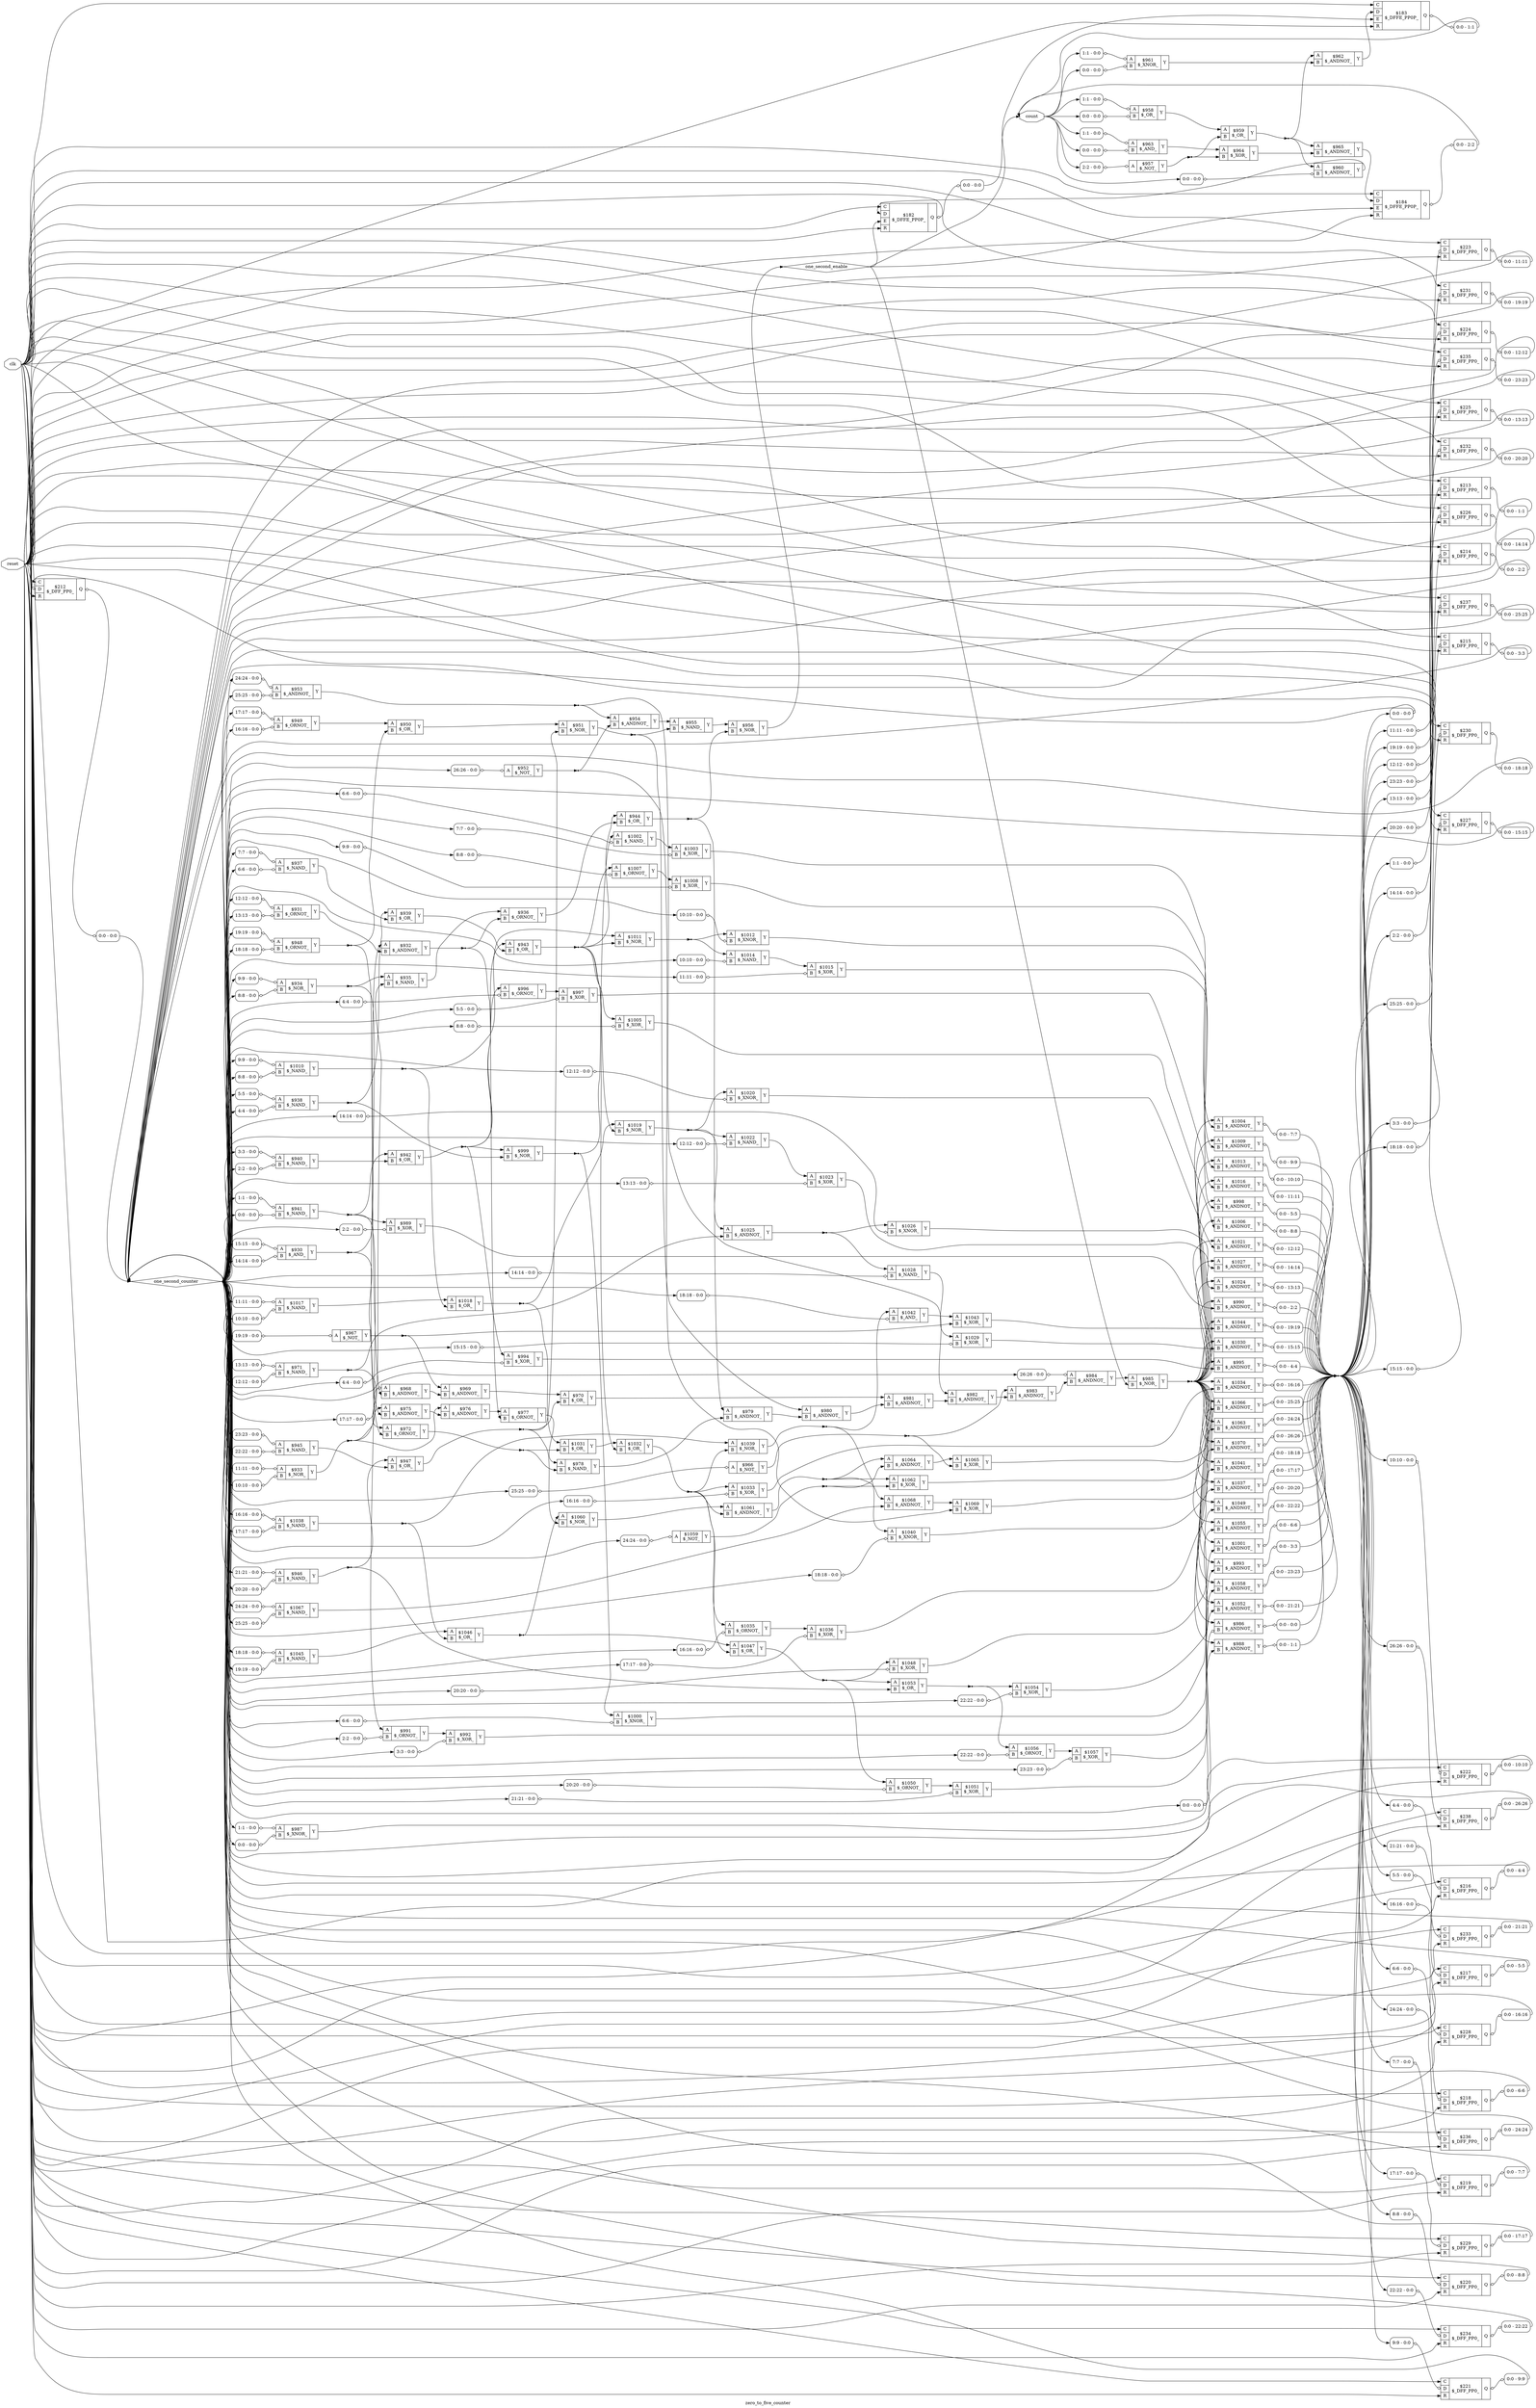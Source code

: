 digraph "zero_to_five_counter" {
label="zero_to_five_counter";
rankdir="LR";
remincross=true;
n113 [ shape=octagon, label="clk", color="black", fontcolor="black" ];
n114 [ shape=octagon, label="count", color="black", fontcolor="black" ];
n115 [ shape=diamond, label="one_second_counter", color="black", fontcolor="black" ];
n116 [ shape=diamond, label="one_second_enable", color="black", fontcolor="black" ];
n117 [ shape=octagon, label="reset", color="black", fontcolor="black" ];
c121 [ shape=record, label="{{<p118> A|<p119> B}|$1000\n$_XNOR_|{<p120> Y}}",  ];
x0 [ shape=record, style=rounded, label="<s0> 6:6 - 0:0 ", color="black", fontcolor="black" ];
x0:e -> c121:p119:w [arrowhead=odiamond, arrowtail=odiamond, dir=both, color="black", fontcolor="black", label=""];
c122 [ shape=record, label="{{<p118> A|<p119> B}|$1001\n$_ANDNOT_|{<p120> Y}}",  ];
x1 [ shape=record, style=rounded, label="<s0> 0:0 - 6:6 ", color="black", fontcolor="black" ];
c122:p120:e -> x1:w [arrowhead=odiamond, arrowtail=odiamond, dir=both, color="black", fontcolor="black", label=""];
c123 [ shape=record, label="{{<p118> A|<p119> B}|$1002\n$_NAND_|{<p120> Y}}",  ];
x2 [ shape=record, style=rounded, label="<s0> 6:6 - 0:0 ", color="black", fontcolor="black" ];
x2:e -> c123:p119:w [arrowhead=odiamond, arrowtail=odiamond, dir=both, color="black", fontcolor="black", label=""];
c124 [ shape=record, label="{{<p118> A|<p119> B}|$1003\n$_XOR_|{<p120> Y}}",  ];
x3 [ shape=record, style=rounded, label="<s0> 7:7 - 0:0 ", color="black", fontcolor="black" ];
x3:e -> c124:p119:w [arrowhead=odiamond, arrowtail=odiamond, dir=both, color="black", fontcolor="black", label=""];
c125 [ shape=record, label="{{<p118> A|<p119> B}|$1004\n$_ANDNOT_|{<p120> Y}}",  ];
x4 [ shape=record, style=rounded, label="<s0> 0:0 - 7:7 ", color="black", fontcolor="black" ];
c125:p120:e -> x4:w [arrowhead=odiamond, arrowtail=odiamond, dir=both, color="black", fontcolor="black", label=""];
c126 [ shape=record, label="{{<p118> A|<p119> B}|$1005\n$_XOR_|{<p120> Y}}",  ];
x5 [ shape=record, style=rounded, label="<s0> 8:8 - 0:0 ", color="black", fontcolor="black" ];
x5:e -> c126:p119:w [arrowhead=odiamond, arrowtail=odiamond, dir=both, color="black", fontcolor="black", label=""];
c127 [ shape=record, label="{{<p118> A|<p119> B}|$1006\n$_ANDNOT_|{<p120> Y}}",  ];
x6 [ shape=record, style=rounded, label="<s0> 0:0 - 8:8 ", color="black", fontcolor="black" ];
c127:p120:e -> x6:w [arrowhead=odiamond, arrowtail=odiamond, dir=both, color="black", fontcolor="black", label=""];
c128 [ shape=record, label="{{<p118> A|<p119> B}|$1007\n$_ORNOT_|{<p120> Y}}",  ];
x7 [ shape=record, style=rounded, label="<s0> 8:8 - 0:0 ", color="black", fontcolor="black" ];
x7:e -> c128:p119:w [arrowhead=odiamond, arrowtail=odiamond, dir=both, color="black", fontcolor="black", label=""];
c129 [ shape=record, label="{{<p118> A|<p119> B}|$1008\n$_XOR_|{<p120> Y}}",  ];
x8 [ shape=record, style=rounded, label="<s0> 9:9 - 0:0 ", color="black", fontcolor="black" ];
x8:e -> c129:p119:w [arrowhead=odiamond, arrowtail=odiamond, dir=both, color="black", fontcolor="black", label=""];
c130 [ shape=record, label="{{<p118> A|<p119> B}|$1009\n$_ANDNOT_|{<p120> Y}}",  ];
x9 [ shape=record, style=rounded, label="<s0> 0:0 - 9:9 ", color="black", fontcolor="black" ];
c130:p120:e -> x9:w [arrowhead=odiamond, arrowtail=odiamond, dir=both, color="black", fontcolor="black", label=""];
c131 [ shape=record, label="{{<p118> A|<p119> B}|$1010\n$_NAND_|{<p120> Y}}",  ];
x10 [ shape=record, style=rounded, label="<s0> 9:9 - 0:0 ", color="black", fontcolor="black" ];
x10:e -> c131:p118:w [arrowhead=odiamond, arrowtail=odiamond, dir=both, color="black", fontcolor="black", label=""];
x11 [ shape=record, style=rounded, label="<s0> 8:8 - 0:0 ", color="black", fontcolor="black" ];
x11:e -> c131:p119:w [arrowhead=odiamond, arrowtail=odiamond, dir=both, color="black", fontcolor="black", label=""];
c132 [ shape=record, label="{{<p118> A|<p119> B}|$1011\n$_NOR_|{<p120> Y}}",  ];
c133 [ shape=record, label="{{<p118> A|<p119> B}|$1012\n$_XNOR_|{<p120> Y}}",  ];
x12 [ shape=record, style=rounded, label="<s0> 10:10 - 0:0 ", color="black", fontcolor="black" ];
x12:e -> c133:p119:w [arrowhead=odiamond, arrowtail=odiamond, dir=both, color="black", fontcolor="black", label=""];
c134 [ shape=record, label="{{<p118> A|<p119> B}|$1013\n$_ANDNOT_|{<p120> Y}}",  ];
x13 [ shape=record, style=rounded, label="<s0> 0:0 - 10:10 ", color="black", fontcolor="black" ];
c134:p120:e -> x13:w [arrowhead=odiamond, arrowtail=odiamond, dir=both, color="black", fontcolor="black", label=""];
c135 [ shape=record, label="{{<p118> A|<p119> B}|$1014\n$_NAND_|{<p120> Y}}",  ];
x14 [ shape=record, style=rounded, label="<s0> 10:10 - 0:0 ", color="black", fontcolor="black" ];
x14:e -> c135:p119:w [arrowhead=odiamond, arrowtail=odiamond, dir=both, color="black", fontcolor="black", label=""];
c136 [ shape=record, label="{{<p118> A|<p119> B}|$1015\n$_XOR_|{<p120> Y}}",  ];
x15 [ shape=record, style=rounded, label="<s0> 11:11 - 0:0 ", color="black", fontcolor="black" ];
x15:e -> c136:p119:w [arrowhead=odiamond, arrowtail=odiamond, dir=both, color="black", fontcolor="black", label=""];
c137 [ shape=record, label="{{<p118> A|<p119> B}|$1016\n$_ANDNOT_|{<p120> Y}}",  ];
x16 [ shape=record, style=rounded, label="<s0> 0:0 - 11:11 ", color="black", fontcolor="black" ];
c137:p120:e -> x16:w [arrowhead=odiamond, arrowtail=odiamond, dir=both, color="black", fontcolor="black", label=""];
c138 [ shape=record, label="{{<p118> A|<p119> B}|$1017\n$_NAND_|{<p120> Y}}",  ];
x17 [ shape=record, style=rounded, label="<s0> 11:11 - 0:0 ", color="black", fontcolor="black" ];
x17:e -> c138:p118:w [arrowhead=odiamond, arrowtail=odiamond, dir=both, color="black", fontcolor="black", label=""];
x18 [ shape=record, style=rounded, label="<s0> 10:10 - 0:0 ", color="black", fontcolor="black" ];
x18:e -> c138:p119:w [arrowhead=odiamond, arrowtail=odiamond, dir=both, color="black", fontcolor="black", label=""];
c139 [ shape=record, label="{{<p118> A|<p119> B}|$1018\n$_OR_|{<p120> Y}}",  ];
c140 [ shape=record, label="{{<p118> A|<p119> B}|$1019\n$_NOR_|{<p120> Y}}",  ];
c141 [ shape=record, label="{{<p118> A|<p119> B}|$1020\n$_XNOR_|{<p120> Y}}",  ];
x19 [ shape=record, style=rounded, label="<s0> 12:12 - 0:0 ", color="black", fontcolor="black" ];
x19:e -> c141:p119:w [arrowhead=odiamond, arrowtail=odiamond, dir=both, color="black", fontcolor="black", label=""];
c142 [ shape=record, label="{{<p118> A|<p119> B}|$1021\n$_ANDNOT_|{<p120> Y}}",  ];
x20 [ shape=record, style=rounded, label="<s0> 0:0 - 12:12 ", color="black", fontcolor="black" ];
c142:p120:e -> x20:w [arrowhead=odiamond, arrowtail=odiamond, dir=both, color="black", fontcolor="black", label=""];
c143 [ shape=record, label="{{<p118> A|<p119> B}|$1022\n$_NAND_|{<p120> Y}}",  ];
x21 [ shape=record, style=rounded, label="<s0> 12:12 - 0:0 ", color="black", fontcolor="black" ];
x21:e -> c143:p119:w [arrowhead=odiamond, arrowtail=odiamond, dir=both, color="black", fontcolor="black", label=""];
c144 [ shape=record, label="{{<p118> A|<p119> B}|$1023\n$_XOR_|{<p120> Y}}",  ];
x22 [ shape=record, style=rounded, label="<s0> 13:13 - 0:0 ", color="black", fontcolor="black" ];
x22:e -> c144:p119:w [arrowhead=odiamond, arrowtail=odiamond, dir=both, color="black", fontcolor="black", label=""];
c145 [ shape=record, label="{{<p118> A|<p119> B}|$1024\n$_ANDNOT_|{<p120> Y}}",  ];
x23 [ shape=record, style=rounded, label="<s0> 0:0 - 13:13 ", color="black", fontcolor="black" ];
c145:p120:e -> x23:w [arrowhead=odiamond, arrowtail=odiamond, dir=both, color="black", fontcolor="black", label=""];
c146 [ shape=record, label="{{<p118> A|<p119> B}|$1025\n$_ANDNOT_|{<p120> Y}}",  ];
c147 [ shape=record, label="{{<p118> A|<p119> B}|$1026\n$_XNOR_|{<p120> Y}}",  ];
x24 [ shape=record, style=rounded, label="<s0> 14:14 - 0:0 ", color="black", fontcolor="black" ];
x24:e -> c147:p119:w [arrowhead=odiamond, arrowtail=odiamond, dir=both, color="black", fontcolor="black", label=""];
c148 [ shape=record, label="{{<p118> A|<p119> B}|$1027\n$_ANDNOT_|{<p120> Y}}",  ];
x25 [ shape=record, style=rounded, label="<s0> 0:0 - 14:14 ", color="black", fontcolor="black" ];
c148:p120:e -> x25:w [arrowhead=odiamond, arrowtail=odiamond, dir=both, color="black", fontcolor="black", label=""];
c149 [ shape=record, label="{{<p118> A|<p119> B}|$1028\n$_NAND_|{<p120> Y}}",  ];
x26 [ shape=record, style=rounded, label="<s0> 14:14 - 0:0 ", color="black", fontcolor="black" ];
x26:e -> c149:p119:w [arrowhead=odiamond, arrowtail=odiamond, dir=both, color="black", fontcolor="black", label=""];
c150 [ shape=record, label="{{<p118> A|<p119> B}|$1029\n$_XOR_|{<p120> Y}}",  ];
x27 [ shape=record, style=rounded, label="<s0> 15:15 - 0:0 ", color="black", fontcolor="black" ];
x27:e -> c150:p119:w [arrowhead=odiamond, arrowtail=odiamond, dir=both, color="black", fontcolor="black", label=""];
c151 [ shape=record, label="{{<p118> A|<p119> B}|$1030\n$_ANDNOT_|{<p120> Y}}",  ];
x28 [ shape=record, style=rounded, label="<s0> 0:0 - 15:15 ", color="black", fontcolor="black" ];
c151:p120:e -> x28:w [arrowhead=odiamond, arrowtail=odiamond, dir=both, color="black", fontcolor="black", label=""];
c152 [ shape=record, label="{{<p118> A|<p119> B}|$1031\n$_OR_|{<p120> Y}}",  ];
c153 [ shape=record, label="{{<p118> A|<p119> B}|$1032\n$_OR_|{<p120> Y}}",  ];
c154 [ shape=record, label="{{<p118> A|<p119> B}|$1033\n$_XOR_|{<p120> Y}}",  ];
x29 [ shape=record, style=rounded, label="<s0> 16:16 - 0:0 ", color="black", fontcolor="black" ];
x29:e -> c154:p119:w [arrowhead=odiamond, arrowtail=odiamond, dir=both, color="black", fontcolor="black", label=""];
c155 [ shape=record, label="{{<p118> A|<p119> B}|$1034\n$_ANDNOT_|{<p120> Y}}",  ];
x30 [ shape=record, style=rounded, label="<s0> 0:0 - 16:16 ", color="black", fontcolor="black" ];
c155:p120:e -> x30:w [arrowhead=odiamond, arrowtail=odiamond, dir=both, color="black", fontcolor="black", label=""];
c156 [ shape=record, label="{{<p118> A|<p119> B}|$1035\n$_ORNOT_|{<p120> Y}}",  ];
x31 [ shape=record, style=rounded, label="<s0> 16:16 - 0:0 ", color="black", fontcolor="black" ];
x31:e -> c156:p119:w [arrowhead=odiamond, arrowtail=odiamond, dir=both, color="black", fontcolor="black", label=""];
c157 [ shape=record, label="{{<p118> A|<p119> B}|$1036\n$_XOR_|{<p120> Y}}",  ];
x32 [ shape=record, style=rounded, label="<s0> 17:17 - 0:0 ", color="black", fontcolor="black" ];
x32:e -> c157:p119:w [arrowhead=odiamond, arrowtail=odiamond, dir=both, color="black", fontcolor="black", label=""];
c158 [ shape=record, label="{{<p118> A|<p119> B}|$1037\n$_ANDNOT_|{<p120> Y}}",  ];
x33 [ shape=record, style=rounded, label="<s0> 0:0 - 17:17 ", color="black", fontcolor="black" ];
c158:p120:e -> x33:w [arrowhead=odiamond, arrowtail=odiamond, dir=both, color="black", fontcolor="black", label=""];
c159 [ shape=record, label="{{<p118> A|<p119> B}|$1038\n$_NAND_|{<p120> Y}}",  ];
x34 [ shape=record, style=rounded, label="<s0> 16:16 - 0:0 ", color="black", fontcolor="black" ];
x34:e -> c159:p118:w [arrowhead=odiamond, arrowtail=odiamond, dir=both, color="black", fontcolor="black", label=""];
x35 [ shape=record, style=rounded, label="<s0> 17:17 - 0:0 ", color="black", fontcolor="black" ];
x35:e -> c159:p119:w [arrowhead=odiamond, arrowtail=odiamond, dir=both, color="black", fontcolor="black", label=""];
c160 [ shape=record, label="{{<p118> A|<p119> B}|$1039\n$_NOR_|{<p120> Y}}",  ];
c161 [ shape=record, label="{{<p118> A|<p119> B}|$1040\n$_XNOR_|{<p120> Y}}",  ];
x36 [ shape=record, style=rounded, label="<s0> 18:18 - 0:0 ", color="black", fontcolor="black" ];
x36:e -> c161:p119:w [arrowhead=odiamond, arrowtail=odiamond, dir=both, color="black", fontcolor="black", label=""];
c162 [ shape=record, label="{{<p118> A|<p119> B}|$1041\n$_ANDNOT_|{<p120> Y}}",  ];
x37 [ shape=record, style=rounded, label="<s0> 0:0 - 18:18 ", color="black", fontcolor="black" ];
c162:p120:e -> x37:w [arrowhead=odiamond, arrowtail=odiamond, dir=both, color="black", fontcolor="black", label=""];
c163 [ shape=record, label="{{<p118> A|<p119> B}|$1042\n$_AND_|{<p120> Y}}",  ];
x38 [ shape=record, style=rounded, label="<s0> 18:18 - 0:0 ", color="black", fontcolor="black" ];
x38:e -> c163:p119:w [arrowhead=odiamond, arrowtail=odiamond, dir=both, color="black", fontcolor="black", label=""];
c164 [ shape=record, label="{{<p118> A|<p119> B}|$1043\n$_XOR_|{<p120> Y}}",  ];
c165 [ shape=record, label="{{<p118> A|<p119> B}|$1044\n$_ANDNOT_|{<p120> Y}}",  ];
x39 [ shape=record, style=rounded, label="<s0> 0:0 - 19:19 ", color="black", fontcolor="black" ];
c165:p120:e -> x39:w [arrowhead=odiamond, arrowtail=odiamond, dir=both, color="black", fontcolor="black", label=""];
c166 [ shape=record, label="{{<p118> A|<p119> B}|$1045\n$_NAND_|{<p120> Y}}",  ];
x40 [ shape=record, style=rounded, label="<s0> 18:18 - 0:0 ", color="black", fontcolor="black" ];
x40:e -> c166:p118:w [arrowhead=odiamond, arrowtail=odiamond, dir=both, color="black", fontcolor="black", label=""];
x41 [ shape=record, style=rounded, label="<s0> 19:19 - 0:0 ", color="black", fontcolor="black" ];
x41:e -> c166:p119:w [arrowhead=odiamond, arrowtail=odiamond, dir=both, color="black", fontcolor="black", label=""];
c167 [ shape=record, label="{{<p118> A|<p119> B}|$1046\n$_OR_|{<p120> Y}}",  ];
c168 [ shape=record, label="{{<p118> A|<p119> B}|$1047\n$_OR_|{<p120> Y}}",  ];
c169 [ shape=record, label="{{<p118> A|<p119> B}|$1048\n$_XOR_|{<p120> Y}}",  ];
x42 [ shape=record, style=rounded, label="<s0> 20:20 - 0:0 ", color="black", fontcolor="black" ];
x42:e -> c169:p119:w [arrowhead=odiamond, arrowtail=odiamond, dir=both, color="black", fontcolor="black", label=""];
c170 [ shape=record, label="{{<p118> A|<p119> B}|$1049\n$_ANDNOT_|{<p120> Y}}",  ];
x43 [ shape=record, style=rounded, label="<s0> 0:0 - 20:20 ", color="black", fontcolor="black" ];
c170:p120:e -> x43:w [arrowhead=odiamond, arrowtail=odiamond, dir=both, color="black", fontcolor="black", label=""];
c171 [ shape=record, label="{{<p118> A|<p119> B}|$1050\n$_ORNOT_|{<p120> Y}}",  ];
x44 [ shape=record, style=rounded, label="<s0> 20:20 - 0:0 ", color="black", fontcolor="black" ];
x44:e -> c171:p119:w [arrowhead=odiamond, arrowtail=odiamond, dir=both, color="black", fontcolor="black", label=""];
c172 [ shape=record, label="{{<p118> A|<p119> B}|$1051\n$_XOR_|{<p120> Y}}",  ];
x45 [ shape=record, style=rounded, label="<s0> 21:21 - 0:0 ", color="black", fontcolor="black" ];
x45:e -> c172:p119:w [arrowhead=odiamond, arrowtail=odiamond, dir=both, color="black", fontcolor="black", label=""];
c173 [ shape=record, label="{{<p118> A|<p119> B}|$1052\n$_ANDNOT_|{<p120> Y}}",  ];
x46 [ shape=record, style=rounded, label="<s0> 0:0 - 21:21 ", color="black", fontcolor="black" ];
c173:p120:e -> x46:w [arrowhead=odiamond, arrowtail=odiamond, dir=both, color="black", fontcolor="black", label=""];
c174 [ shape=record, label="{{<p118> A|<p119> B}|$1053\n$_OR_|{<p120> Y}}",  ];
c175 [ shape=record, label="{{<p118> A|<p119> B}|$1054\n$_XOR_|{<p120> Y}}",  ];
x47 [ shape=record, style=rounded, label="<s0> 22:22 - 0:0 ", color="black", fontcolor="black" ];
x47:e -> c175:p119:w [arrowhead=odiamond, arrowtail=odiamond, dir=both, color="black", fontcolor="black", label=""];
c176 [ shape=record, label="{{<p118> A|<p119> B}|$1055\n$_ANDNOT_|{<p120> Y}}",  ];
x48 [ shape=record, style=rounded, label="<s0> 0:0 - 22:22 ", color="black", fontcolor="black" ];
c176:p120:e -> x48:w [arrowhead=odiamond, arrowtail=odiamond, dir=both, color="black", fontcolor="black", label=""];
c177 [ shape=record, label="{{<p118> A|<p119> B}|$1056\n$_ORNOT_|{<p120> Y}}",  ];
x49 [ shape=record, style=rounded, label="<s0> 22:22 - 0:0 ", color="black", fontcolor="black" ];
x49:e -> c177:p119:w [arrowhead=odiamond, arrowtail=odiamond, dir=both, color="black", fontcolor="black", label=""];
c178 [ shape=record, label="{{<p118> A|<p119> B}|$1057\n$_XOR_|{<p120> Y}}",  ];
x50 [ shape=record, style=rounded, label="<s0> 23:23 - 0:0 ", color="black", fontcolor="black" ];
x50:e -> c178:p119:w [arrowhead=odiamond, arrowtail=odiamond, dir=both, color="black", fontcolor="black", label=""];
c179 [ shape=record, label="{{<p118> A|<p119> B}|$1058\n$_ANDNOT_|{<p120> Y}}",  ];
x51 [ shape=record, style=rounded, label="<s0> 0:0 - 23:23 ", color="black", fontcolor="black" ];
c179:p120:e -> x51:w [arrowhead=odiamond, arrowtail=odiamond, dir=both, color="black", fontcolor="black", label=""];
c180 [ shape=record, label="{{<p118> A}|$1059\n$_NOT_|{<p120> Y}}",  ];
x52 [ shape=record, style=rounded, label="<s0> 24:24 - 0:0 ", color="black", fontcolor="black" ];
x52:e -> c180:p118:w [arrowhead=odiamond, arrowtail=odiamond, dir=both, color="black", fontcolor="black", label=""];
c181 [ shape=record, label="{{<p118> A|<p119> B}|$1060\n$_NOR_|{<p120> Y}}",  ];
c182 [ shape=record, label="{{<p118> A|<p119> B}|$1061\n$_ANDNOT_|{<p120> Y}}",  ];
c183 [ shape=record, label="{{<p118> A|<p119> B}|$1062\n$_XOR_|{<p120> Y}}",  ];
c184 [ shape=record, label="{{<p118> A|<p119> B}|$1063\n$_ANDNOT_|{<p120> Y}}",  ];
x53 [ shape=record, style=rounded, label="<s0> 0:0 - 24:24 ", color="black", fontcolor="black" ];
c184:p120:e -> x53:w [arrowhead=odiamond, arrowtail=odiamond, dir=both, color="black", fontcolor="black", label=""];
c185 [ shape=record, label="{{<p118> A|<p119> B}|$1064\n$_ANDNOT_|{<p120> Y}}",  ];
c186 [ shape=record, label="{{<p118> A|<p119> B}|$1065\n$_XOR_|{<p120> Y}}",  ];
c187 [ shape=record, label="{{<p118> A|<p119> B}|$1066\n$_ANDNOT_|{<p120> Y}}",  ];
x54 [ shape=record, style=rounded, label="<s0> 0:0 - 25:25 ", color="black", fontcolor="black" ];
c187:p120:e -> x54:w [arrowhead=odiamond, arrowtail=odiamond, dir=both, color="black", fontcolor="black", label=""];
c188 [ shape=record, label="{{<p118> A|<p119> B}|$1067\n$_NAND_|{<p120> Y}}",  ];
x55 [ shape=record, style=rounded, label="<s0> 24:24 - 0:0 ", color="black", fontcolor="black" ];
x55:e -> c188:p118:w [arrowhead=odiamond, arrowtail=odiamond, dir=both, color="black", fontcolor="black", label=""];
x56 [ shape=record, style=rounded, label="<s0> 25:25 - 0:0 ", color="black", fontcolor="black" ];
x56:e -> c188:p119:w [arrowhead=odiamond, arrowtail=odiamond, dir=both, color="black", fontcolor="black", label=""];
c189 [ shape=record, label="{{<p118> A|<p119> B}|$1068\n$_ANDNOT_|{<p120> Y}}",  ];
c190 [ shape=record, label="{{<p118> A|<p119> B}|$1069\n$_XOR_|{<p120> Y}}",  ];
c191 [ shape=record, label="{{<p118> A|<p119> B}|$1070\n$_ANDNOT_|{<p120> Y}}",  ];
x57 [ shape=record, style=rounded, label="<s0> 0:0 - 26:26 ", color="black", fontcolor="black" ];
c191:p120:e -> x57:w [arrowhead=odiamond, arrowtail=odiamond, dir=both, color="black", fontcolor="black", label=""];
c192 [ shape=record, label="{{<p118> A|<p119> B}|$930\n$_AND_|{<p120> Y}}",  ];
x58 [ shape=record, style=rounded, label="<s0> 15:15 - 0:0 ", color="black", fontcolor="black" ];
x58:e -> c192:p118:w [arrowhead=odiamond, arrowtail=odiamond, dir=both, color="black", fontcolor="black", label=""];
x59 [ shape=record, style=rounded, label="<s0> 14:14 - 0:0 ", color="black", fontcolor="black" ];
x59:e -> c192:p119:w [arrowhead=odiamond, arrowtail=odiamond, dir=both, color="black", fontcolor="black", label=""];
c193 [ shape=record, label="{{<p118> A|<p119> B}|$931\n$_ORNOT_|{<p120> Y}}",  ];
x60 [ shape=record, style=rounded, label="<s0> 12:12 - 0:0 ", color="black", fontcolor="black" ];
x60:e -> c193:p118:w [arrowhead=odiamond, arrowtail=odiamond, dir=both, color="black", fontcolor="black", label=""];
x61 [ shape=record, style=rounded, label="<s0> 13:13 - 0:0 ", color="black", fontcolor="black" ];
x61:e -> c193:p119:w [arrowhead=odiamond, arrowtail=odiamond, dir=both, color="black", fontcolor="black", label=""];
c194 [ shape=record, label="{{<p118> A|<p119> B}|$932\n$_ANDNOT_|{<p120> Y}}",  ];
c195 [ shape=record, label="{{<p118> A|<p119> B}|$933\n$_NOR_|{<p120> Y}}",  ];
x62 [ shape=record, style=rounded, label="<s0> 11:11 - 0:0 ", color="black", fontcolor="black" ];
x62:e -> c195:p118:w [arrowhead=odiamond, arrowtail=odiamond, dir=both, color="black", fontcolor="black", label=""];
x63 [ shape=record, style=rounded, label="<s0> 10:10 - 0:0 ", color="black", fontcolor="black" ];
x63:e -> c195:p119:w [arrowhead=odiamond, arrowtail=odiamond, dir=both, color="black", fontcolor="black", label=""];
c196 [ shape=record, label="{{<p118> A|<p119> B}|$934\n$_NOR_|{<p120> Y}}",  ];
x64 [ shape=record, style=rounded, label="<s0> 9:9 - 0:0 ", color="black", fontcolor="black" ];
x64:e -> c196:p118:w [arrowhead=odiamond, arrowtail=odiamond, dir=both, color="black", fontcolor="black", label=""];
x65 [ shape=record, style=rounded, label="<s0> 8:8 - 0:0 ", color="black", fontcolor="black" ];
x65:e -> c196:p119:w [arrowhead=odiamond, arrowtail=odiamond, dir=both, color="black", fontcolor="black", label=""];
c197 [ shape=record, label="{{<p118> A|<p119> B}|$935\n$_NAND_|{<p120> Y}}",  ];
c198 [ shape=record, label="{{<p118> A|<p119> B}|$936\n$_ORNOT_|{<p120> Y}}",  ];
c199 [ shape=record, label="{{<p118> A|<p119> B}|$937\n$_NAND_|{<p120> Y}}",  ];
x66 [ shape=record, style=rounded, label="<s0> 7:7 - 0:0 ", color="black", fontcolor="black" ];
x66:e -> c199:p118:w [arrowhead=odiamond, arrowtail=odiamond, dir=both, color="black", fontcolor="black", label=""];
x67 [ shape=record, style=rounded, label="<s0> 6:6 - 0:0 ", color="black", fontcolor="black" ];
x67:e -> c199:p119:w [arrowhead=odiamond, arrowtail=odiamond, dir=both, color="black", fontcolor="black", label=""];
c200 [ shape=record, label="{{<p118> A|<p119> B}|$938\n$_NAND_|{<p120> Y}}",  ];
x68 [ shape=record, style=rounded, label="<s0> 5:5 - 0:0 ", color="black", fontcolor="black" ];
x68:e -> c200:p118:w [arrowhead=odiamond, arrowtail=odiamond, dir=both, color="black", fontcolor="black", label=""];
x69 [ shape=record, style=rounded, label="<s0> 4:4 - 0:0 ", color="black", fontcolor="black" ];
x69:e -> c200:p119:w [arrowhead=odiamond, arrowtail=odiamond, dir=both, color="black", fontcolor="black", label=""];
c201 [ shape=record, label="{{<p118> A|<p119> B}|$939\n$_OR_|{<p120> Y}}",  ];
c202 [ shape=record, label="{{<p118> A|<p119> B}|$940\n$_NAND_|{<p120> Y}}",  ];
x70 [ shape=record, style=rounded, label="<s0> 3:3 - 0:0 ", color="black", fontcolor="black" ];
x70:e -> c202:p118:w [arrowhead=odiamond, arrowtail=odiamond, dir=both, color="black", fontcolor="black", label=""];
x71 [ shape=record, style=rounded, label="<s0> 2:2 - 0:0 ", color="black", fontcolor="black" ];
x71:e -> c202:p119:w [arrowhead=odiamond, arrowtail=odiamond, dir=both, color="black", fontcolor="black", label=""];
c203 [ shape=record, label="{{<p118> A|<p119> B}|$941\n$_NAND_|{<p120> Y}}",  ];
x72 [ shape=record, style=rounded, label="<s0> 1:1 - 0:0 ", color="black", fontcolor="black" ];
x72:e -> c203:p118:w [arrowhead=odiamond, arrowtail=odiamond, dir=both, color="black", fontcolor="black", label=""];
x73 [ shape=record, style=rounded, label="<s0> 0:0 - 0:0 ", color="black", fontcolor="black" ];
x73:e -> c203:p119:w [arrowhead=odiamond, arrowtail=odiamond, dir=both, color="black", fontcolor="black", label=""];
c204 [ shape=record, label="{{<p118> A|<p119> B}|$942\n$_OR_|{<p120> Y}}",  ];
c205 [ shape=record, label="{{<p118> A|<p119> B}|$943\n$_OR_|{<p120> Y}}",  ];
c206 [ shape=record, label="{{<p118> A|<p119> B}|$944\n$_OR_|{<p120> Y}}",  ];
c207 [ shape=record, label="{{<p118> A|<p119> B}|$945\n$_NAND_|{<p120> Y}}",  ];
x74 [ shape=record, style=rounded, label="<s0> 23:23 - 0:0 ", color="black", fontcolor="black" ];
x74:e -> c207:p118:w [arrowhead=odiamond, arrowtail=odiamond, dir=both, color="black", fontcolor="black", label=""];
x75 [ shape=record, style=rounded, label="<s0> 22:22 - 0:0 ", color="black", fontcolor="black" ];
x75:e -> c207:p119:w [arrowhead=odiamond, arrowtail=odiamond, dir=both, color="black", fontcolor="black", label=""];
c208 [ shape=record, label="{{<p118> A|<p119> B}|$946\n$_NAND_|{<p120> Y}}",  ];
x76 [ shape=record, style=rounded, label="<s0> 21:21 - 0:0 ", color="black", fontcolor="black" ];
x76:e -> c208:p118:w [arrowhead=odiamond, arrowtail=odiamond, dir=both, color="black", fontcolor="black", label=""];
x77 [ shape=record, style=rounded, label="<s0> 20:20 - 0:0 ", color="black", fontcolor="black" ];
x77:e -> c208:p119:w [arrowhead=odiamond, arrowtail=odiamond, dir=both, color="black", fontcolor="black", label=""];
c209 [ shape=record, label="{{<p118> A|<p119> B}|$947\n$_OR_|{<p120> Y}}",  ];
c210 [ shape=record, label="{{<p118> A|<p119> B}|$948\n$_ORNOT_|{<p120> Y}}",  ];
x78 [ shape=record, style=rounded, label="<s0> 19:19 - 0:0 ", color="black", fontcolor="black" ];
x78:e -> c210:p118:w [arrowhead=odiamond, arrowtail=odiamond, dir=both, color="black", fontcolor="black", label=""];
x79 [ shape=record, style=rounded, label="<s0> 18:18 - 0:0 ", color="black", fontcolor="black" ];
x79:e -> c210:p119:w [arrowhead=odiamond, arrowtail=odiamond, dir=both, color="black", fontcolor="black", label=""];
c211 [ shape=record, label="{{<p118> A|<p119> B}|$949\n$_ORNOT_|{<p120> Y}}",  ];
x80 [ shape=record, style=rounded, label="<s0> 17:17 - 0:0 ", color="black", fontcolor="black" ];
x80:e -> c211:p118:w [arrowhead=odiamond, arrowtail=odiamond, dir=both, color="black", fontcolor="black", label=""];
x81 [ shape=record, style=rounded, label="<s0> 16:16 - 0:0 ", color="black", fontcolor="black" ];
x81:e -> c211:p119:w [arrowhead=odiamond, arrowtail=odiamond, dir=both, color="black", fontcolor="black", label=""];
c212 [ shape=record, label="{{<p118> A|<p119> B}|$950\n$_OR_|{<p120> Y}}",  ];
c213 [ shape=record, label="{{<p118> A|<p119> B}|$951\n$_NOR_|{<p120> Y}}",  ];
c214 [ shape=record, label="{{<p118> A}|$952\n$_NOT_|{<p120> Y}}",  ];
x82 [ shape=record, style=rounded, label="<s0> 26:26 - 0:0 ", color="black", fontcolor="black" ];
x82:e -> c214:p118:w [arrowhead=odiamond, arrowtail=odiamond, dir=both, color="black", fontcolor="black", label=""];
c215 [ shape=record, label="{{<p118> A|<p119> B}|$953\n$_ANDNOT_|{<p120> Y}}",  ];
x83 [ shape=record, style=rounded, label="<s0> 24:24 - 0:0 ", color="black", fontcolor="black" ];
x83:e -> c215:p118:w [arrowhead=odiamond, arrowtail=odiamond, dir=both, color="black", fontcolor="black", label=""];
x84 [ shape=record, style=rounded, label="<s0> 25:25 - 0:0 ", color="black", fontcolor="black" ];
x84:e -> c215:p119:w [arrowhead=odiamond, arrowtail=odiamond, dir=both, color="black", fontcolor="black", label=""];
c216 [ shape=record, label="{{<p118> A|<p119> B}|$954\n$_ANDNOT_|{<p120> Y}}",  ];
c217 [ shape=record, label="{{<p118> A|<p119> B}|$955\n$_NAND_|{<p120> Y}}",  ];
c218 [ shape=record, label="{{<p118> A|<p119> B}|$956\n$_NOR_|{<p120> Y}}",  ];
c219 [ shape=record, label="{{<p118> A}|$957\n$_NOT_|{<p120> Y}}",  ];
x85 [ shape=record, style=rounded, label="<s0> 2:2 - 0:0 ", color="black", fontcolor="black" ];
x85:e -> c219:p118:w [arrowhead=odiamond, arrowtail=odiamond, dir=both, color="black", fontcolor="black", label=""];
c220 [ shape=record, label="{{<p118> A|<p119> B}|$958\n$_OR_|{<p120> Y}}",  ];
x86 [ shape=record, style=rounded, label="<s0> 1:1 - 0:0 ", color="black", fontcolor="black" ];
x86:e -> c220:p118:w [arrowhead=odiamond, arrowtail=odiamond, dir=both, color="black", fontcolor="black", label=""];
x87 [ shape=record, style=rounded, label="<s0> 0:0 - 0:0 ", color="black", fontcolor="black" ];
x87:e -> c220:p119:w [arrowhead=odiamond, arrowtail=odiamond, dir=both, color="black", fontcolor="black", label=""];
c221 [ shape=record, label="{{<p118> A|<p119> B}|$959\n$_OR_|{<p120> Y}}",  ];
c222 [ shape=record, label="{{<p118> A|<p119> B}|$960\n$_ANDNOT_|{<p120> Y}}",  ];
x88 [ shape=record, style=rounded, label="<s0> 0:0 - 0:0 ", color="black", fontcolor="black" ];
x88:e -> c222:p119:w [arrowhead=odiamond, arrowtail=odiamond, dir=both, color="black", fontcolor="black", label=""];
c223 [ shape=record, label="{{<p118> A|<p119> B}|$961\n$_XNOR_|{<p120> Y}}",  ];
x89 [ shape=record, style=rounded, label="<s0> 1:1 - 0:0 ", color="black", fontcolor="black" ];
x89:e -> c223:p118:w [arrowhead=odiamond, arrowtail=odiamond, dir=both, color="black", fontcolor="black", label=""];
x90 [ shape=record, style=rounded, label="<s0> 0:0 - 0:0 ", color="black", fontcolor="black" ];
x90:e -> c223:p119:w [arrowhead=odiamond, arrowtail=odiamond, dir=both, color="black", fontcolor="black", label=""];
c224 [ shape=record, label="{{<p118> A|<p119> B}|$962\n$_ANDNOT_|{<p120> Y}}",  ];
c225 [ shape=record, label="{{<p118> A|<p119> B}|$963\n$_AND_|{<p120> Y}}",  ];
x91 [ shape=record, style=rounded, label="<s0> 1:1 - 0:0 ", color="black", fontcolor="black" ];
x91:e -> c225:p118:w [arrowhead=odiamond, arrowtail=odiamond, dir=both, color="black", fontcolor="black", label=""];
x92 [ shape=record, style=rounded, label="<s0> 0:0 - 0:0 ", color="black", fontcolor="black" ];
x92:e -> c225:p119:w [arrowhead=odiamond, arrowtail=odiamond, dir=both, color="black", fontcolor="black", label=""];
c226 [ shape=record, label="{{<p118> A|<p119> B}|$964\n$_XOR_|{<p120> Y}}",  ];
c227 [ shape=record, label="{{<p118> A|<p119> B}|$965\n$_ANDNOT_|{<p120> Y}}",  ];
c228 [ shape=record, label="{{<p118> A}|$966\n$_NOT_|{<p120> Y}}",  ];
x93 [ shape=record, style=rounded, label="<s0> 25:25 - 0:0 ", color="black", fontcolor="black" ];
x93:e -> c228:p118:w [arrowhead=odiamond, arrowtail=odiamond, dir=both, color="black", fontcolor="black", label=""];
c229 [ shape=record, label="{{<p118> A}|$967\n$_NOT_|{<p120> Y}}",  ];
x94 [ shape=record, style=rounded, label="<s0> 19:19 - 0:0 ", color="black", fontcolor="black" ];
x94:e -> c229:p118:w [arrowhead=odiamond, arrowtail=odiamond, dir=both, color="black", fontcolor="black", label=""];
c230 [ shape=record, label="{{<p118> A|<p119> B}|$968\n$_ANDNOT_|{<p120> Y}}",  ];
x95 [ shape=record, style=rounded, label="<s0> 17:17 - 0:0 ", color="black", fontcolor="black" ];
x95:e -> c230:p118:w [arrowhead=odiamond, arrowtail=odiamond, dir=both, color="black", fontcolor="black", label=""];
c231 [ shape=record, label="{{<p118> A|<p119> B}|$969\n$_ANDNOT_|{<p120> Y}}",  ];
c232 [ shape=record, label="{{<p118> A|<p119> B}|$970\n$_OR_|{<p120> Y}}",  ];
c233 [ shape=record, label="{{<p118> A|<p119> B}|$971\n$_NAND_|{<p120> Y}}",  ];
x96 [ shape=record, style=rounded, label="<s0> 13:13 - 0:0 ", color="black", fontcolor="black" ];
x96:e -> c233:p118:w [arrowhead=odiamond, arrowtail=odiamond, dir=both, color="black", fontcolor="black", label=""];
x97 [ shape=record, style=rounded, label="<s0> 12:12 - 0:0 ", color="black", fontcolor="black" ];
x97:e -> c233:p119:w [arrowhead=odiamond, arrowtail=odiamond, dir=both, color="black", fontcolor="black", label=""];
c234 [ shape=record, label="{{<p118> A|<p119> B}|$972\n$_ORNOT_|{<p120> Y}}",  ];
c235 [ shape=record, label="{{<p118> A|<p119> B}|$975\n$_ANDNOT_|{<p120> Y}}",  ];
c236 [ shape=record, label="{{<p118> A|<p119> B}|$976\n$_ANDNOT_|{<p120> Y}}",  ];
c237 [ shape=record, label="{{<p118> A|<p119> B}|$977\n$_ORNOT_|{<p120> Y}}",  ];
c238 [ shape=record, label="{{<p118> A|<p119> B}|$978\n$_NAND_|{<p120> Y}}",  ];
c239 [ shape=record, label="{{<p118> A|<p119> B}|$979\n$_ANDNOT_|{<p120> Y}}",  ];
c240 [ shape=record, label="{{<p118> A|<p119> B}|$980\n$_ANDNOT_|{<p120> Y}}",  ];
c241 [ shape=record, label="{{<p118> A|<p119> B}|$981\n$_ANDNOT_|{<p120> Y}}",  ];
c242 [ shape=record, label="{{<p118> A|<p119> B}|$982\n$_ANDNOT_|{<p120> Y}}",  ];
c243 [ shape=record, label="{{<p118> A|<p119> B}|$983\n$_ANDNOT_|{<p120> Y}}",  ];
c244 [ shape=record, label="{{<p118> A|<p119> B}|$984\n$_ANDNOT_|{<p120> Y}}",  ];
x98 [ shape=record, style=rounded, label="<s0> 26:26 - 0:0 ", color="black", fontcolor="black" ];
x98:e -> c244:p118:w [arrowhead=odiamond, arrowtail=odiamond, dir=both, color="black", fontcolor="black", label=""];
c245 [ shape=record, label="{{<p118> A|<p119> B}|$985\n$_NOR_|{<p120> Y}}",  ];
c246 [ shape=record, label="{{<p118> A|<p119> B}|$986\n$_ANDNOT_|{<p120> Y}}",  ];
x99 [ shape=record, style=rounded, label="<s0> 0:0 - 0:0 ", color="black", fontcolor="black" ];
x99:e -> c246:p119:w [arrowhead=odiamond, arrowtail=odiamond, dir=both, color="black", fontcolor="black", label=""];
x100 [ shape=record, style=rounded, label="<s0> 0:0 - 0:0 ", color="black", fontcolor="black" ];
c246:p120:e -> x100:w [arrowhead=odiamond, arrowtail=odiamond, dir=both, color="black", fontcolor="black", label=""];
c247 [ shape=record, label="{{<p118> A|<p119> B}|$987\n$_XNOR_|{<p120> Y}}",  ];
x101 [ shape=record, style=rounded, label="<s0> 1:1 - 0:0 ", color="black", fontcolor="black" ];
x101:e -> c247:p118:w [arrowhead=odiamond, arrowtail=odiamond, dir=both, color="black", fontcolor="black", label=""];
x102 [ shape=record, style=rounded, label="<s0> 0:0 - 0:0 ", color="black", fontcolor="black" ];
x102:e -> c247:p119:w [arrowhead=odiamond, arrowtail=odiamond, dir=both, color="black", fontcolor="black", label=""];
c248 [ shape=record, label="{{<p118> A|<p119> B}|$988\n$_ANDNOT_|{<p120> Y}}",  ];
x103 [ shape=record, style=rounded, label="<s0> 0:0 - 1:1 ", color="black", fontcolor="black" ];
c248:p120:e -> x103:w [arrowhead=odiamond, arrowtail=odiamond, dir=both, color="black", fontcolor="black", label=""];
c249 [ shape=record, label="{{<p118> A|<p119> B}|$989\n$_XOR_|{<p120> Y}}",  ];
x104 [ shape=record, style=rounded, label="<s0> 2:2 - 0:0 ", color="black", fontcolor="black" ];
x104:e -> c249:p119:w [arrowhead=odiamond, arrowtail=odiamond, dir=both, color="black", fontcolor="black", label=""];
c250 [ shape=record, label="{{<p118> A|<p119> B}|$990\n$_ANDNOT_|{<p120> Y}}",  ];
x105 [ shape=record, style=rounded, label="<s0> 0:0 - 2:2 ", color="black", fontcolor="black" ];
c250:p120:e -> x105:w [arrowhead=odiamond, arrowtail=odiamond, dir=both, color="black", fontcolor="black", label=""];
c251 [ shape=record, label="{{<p118> A|<p119> B}|$991\n$_ORNOT_|{<p120> Y}}",  ];
x106 [ shape=record, style=rounded, label="<s0> 2:2 - 0:0 ", color="black", fontcolor="black" ];
x106:e -> c251:p119:w [arrowhead=odiamond, arrowtail=odiamond, dir=both, color="black", fontcolor="black", label=""];
c252 [ shape=record, label="{{<p118> A|<p119> B}|$992\n$_XOR_|{<p120> Y}}",  ];
x107 [ shape=record, style=rounded, label="<s0> 3:3 - 0:0 ", color="black", fontcolor="black" ];
x107:e -> c252:p119:w [arrowhead=odiamond, arrowtail=odiamond, dir=both, color="black", fontcolor="black", label=""];
c253 [ shape=record, label="{{<p118> A|<p119> B}|$993\n$_ANDNOT_|{<p120> Y}}",  ];
x108 [ shape=record, style=rounded, label="<s0> 0:0 - 3:3 ", color="black", fontcolor="black" ];
c253:p120:e -> x108:w [arrowhead=odiamond, arrowtail=odiamond, dir=both, color="black", fontcolor="black", label=""];
c254 [ shape=record, label="{{<p118> A|<p119> B}|$994\n$_XOR_|{<p120> Y}}",  ];
x109 [ shape=record, style=rounded, label="<s0> 4:4 - 0:0 ", color="black", fontcolor="black" ];
x109:e -> c254:p119:w [arrowhead=odiamond, arrowtail=odiamond, dir=both, color="black", fontcolor="black", label=""];
c255 [ shape=record, label="{{<p118> A|<p119> B}|$995\n$_ANDNOT_|{<p120> Y}}",  ];
x110 [ shape=record, style=rounded, label="<s0> 0:0 - 4:4 ", color="black", fontcolor="black" ];
c255:p120:e -> x110:w [arrowhead=odiamond, arrowtail=odiamond, dir=both, color="black", fontcolor="black", label=""];
c256 [ shape=record, label="{{<p118> A|<p119> B}|$996\n$_ORNOT_|{<p120> Y}}",  ];
x111 [ shape=record, style=rounded, label="<s0> 4:4 - 0:0 ", color="black", fontcolor="black" ];
x111:e -> c256:p119:w [arrowhead=odiamond, arrowtail=odiamond, dir=both, color="black", fontcolor="black", label=""];
c257 [ shape=record, label="{{<p118> A|<p119> B}|$997\n$_XOR_|{<p120> Y}}",  ];
x112 [ shape=record, style=rounded, label="<s0> 5:5 - 0:0 ", color="black", fontcolor="black" ];
x112:e -> c257:p119:w [arrowhead=odiamond, arrowtail=odiamond, dir=both, color="black", fontcolor="black", label=""];
c258 [ shape=record, label="{{<p118> A|<p119> B}|$998\n$_ANDNOT_|{<p120> Y}}",  ];
x113 [ shape=record, style=rounded, label="<s0> 0:0 - 5:5 ", color="black", fontcolor="black" ];
c258:p120:e -> x113:w [arrowhead=odiamond, arrowtail=odiamond, dir=both, color="black", fontcolor="black", label=""];
c259 [ shape=record, label="{{<p118> A|<p119> B}|$999\n$_NOR_|{<p120> Y}}",  ];
c265 [ shape=record, label="{{<p260> C|<p261> D|<p262> E|<p263> R}|$182\n$_DFFE_PP0P_|{<p264> Q}}",  ];
x114 [ shape=record, style=rounded, label="<s0> 0:0 - 0:0 ", color="black", fontcolor="black" ];
c265:p264:e -> x114:w [arrowhead=odiamond, arrowtail=odiamond, dir=both, color="black", fontcolor="black", label=""];
c266 [ shape=record, label="{{<p260> C|<p261> D|<p262> E|<p263> R}|$183\n$_DFFE_PP0P_|{<p264> Q}}",  ];
x115 [ shape=record, style=rounded, label="<s0> 0:0 - 1:1 ", color="black", fontcolor="black" ];
c266:p264:e -> x115:w [arrowhead=odiamond, arrowtail=odiamond, dir=both, color="black", fontcolor="black", label=""];
c267 [ shape=record, label="{{<p260> C|<p261> D|<p262> E|<p263> R}|$184\n$_DFFE_PP0P_|{<p264> Q}}",  ];
x116 [ shape=record, style=rounded, label="<s0> 0:0 - 2:2 ", color="black", fontcolor="black" ];
c267:p264:e -> x116:w [arrowhead=odiamond, arrowtail=odiamond, dir=both, color="black", fontcolor="black", label=""];
c268 [ shape=record, label="{{<p260> C|<p261> D|<p263> R}|$212\n$_DFF_PP0_|{<p264> Q}}",  ];
x117 [ shape=record, style=rounded, label="<s0> 0:0 - 0:0 ", color="black", fontcolor="black" ];
x117:e -> c268:p261:w [arrowhead=odiamond, arrowtail=odiamond, dir=both, color="black", fontcolor="black", label=""];
x118 [ shape=record, style=rounded, label="<s0> 0:0 - 0:0 ", color="black", fontcolor="black" ];
c268:p264:e -> x118:w [arrowhead=odiamond, arrowtail=odiamond, dir=both, color="black", fontcolor="black", label=""];
c269 [ shape=record, label="{{<p260> C|<p261> D|<p263> R}|$213\n$_DFF_PP0_|{<p264> Q}}",  ];
x119 [ shape=record, style=rounded, label="<s0> 1:1 - 0:0 ", color="black", fontcolor="black" ];
x119:e -> c269:p261:w [arrowhead=odiamond, arrowtail=odiamond, dir=both, color="black", fontcolor="black", label=""];
x120 [ shape=record, style=rounded, label="<s0> 0:0 - 1:1 ", color="black", fontcolor="black" ];
c269:p264:e -> x120:w [arrowhead=odiamond, arrowtail=odiamond, dir=both, color="black", fontcolor="black", label=""];
c270 [ shape=record, label="{{<p260> C|<p261> D|<p263> R}|$214\n$_DFF_PP0_|{<p264> Q}}",  ];
x121 [ shape=record, style=rounded, label="<s0> 2:2 - 0:0 ", color="black", fontcolor="black" ];
x121:e -> c270:p261:w [arrowhead=odiamond, arrowtail=odiamond, dir=both, color="black", fontcolor="black", label=""];
x122 [ shape=record, style=rounded, label="<s0> 0:0 - 2:2 ", color="black", fontcolor="black" ];
c270:p264:e -> x122:w [arrowhead=odiamond, arrowtail=odiamond, dir=both, color="black", fontcolor="black", label=""];
c271 [ shape=record, label="{{<p260> C|<p261> D|<p263> R}|$215\n$_DFF_PP0_|{<p264> Q}}",  ];
x123 [ shape=record, style=rounded, label="<s0> 3:3 - 0:0 ", color="black", fontcolor="black" ];
x123:e -> c271:p261:w [arrowhead=odiamond, arrowtail=odiamond, dir=both, color="black", fontcolor="black", label=""];
x124 [ shape=record, style=rounded, label="<s0> 0:0 - 3:3 ", color="black", fontcolor="black" ];
c271:p264:e -> x124:w [arrowhead=odiamond, arrowtail=odiamond, dir=both, color="black", fontcolor="black", label=""];
c272 [ shape=record, label="{{<p260> C|<p261> D|<p263> R}|$216\n$_DFF_PP0_|{<p264> Q}}",  ];
x125 [ shape=record, style=rounded, label="<s0> 4:4 - 0:0 ", color="black", fontcolor="black" ];
x125:e -> c272:p261:w [arrowhead=odiamond, arrowtail=odiamond, dir=both, color="black", fontcolor="black", label=""];
x126 [ shape=record, style=rounded, label="<s0> 0:0 - 4:4 ", color="black", fontcolor="black" ];
c272:p264:e -> x126:w [arrowhead=odiamond, arrowtail=odiamond, dir=both, color="black", fontcolor="black", label=""];
c273 [ shape=record, label="{{<p260> C|<p261> D|<p263> R}|$217\n$_DFF_PP0_|{<p264> Q}}",  ];
x127 [ shape=record, style=rounded, label="<s0> 5:5 - 0:0 ", color="black", fontcolor="black" ];
x127:e -> c273:p261:w [arrowhead=odiamond, arrowtail=odiamond, dir=both, color="black", fontcolor="black", label=""];
x128 [ shape=record, style=rounded, label="<s0> 0:0 - 5:5 ", color="black", fontcolor="black" ];
c273:p264:e -> x128:w [arrowhead=odiamond, arrowtail=odiamond, dir=both, color="black", fontcolor="black", label=""];
c274 [ shape=record, label="{{<p260> C|<p261> D|<p263> R}|$218\n$_DFF_PP0_|{<p264> Q}}",  ];
x129 [ shape=record, style=rounded, label="<s0> 6:6 - 0:0 ", color="black", fontcolor="black" ];
x129:e -> c274:p261:w [arrowhead=odiamond, arrowtail=odiamond, dir=both, color="black", fontcolor="black", label=""];
x130 [ shape=record, style=rounded, label="<s0> 0:0 - 6:6 ", color="black", fontcolor="black" ];
c274:p264:e -> x130:w [arrowhead=odiamond, arrowtail=odiamond, dir=both, color="black", fontcolor="black", label=""];
c275 [ shape=record, label="{{<p260> C|<p261> D|<p263> R}|$219\n$_DFF_PP0_|{<p264> Q}}",  ];
x131 [ shape=record, style=rounded, label="<s0> 7:7 - 0:0 ", color="black", fontcolor="black" ];
x131:e -> c275:p261:w [arrowhead=odiamond, arrowtail=odiamond, dir=both, color="black", fontcolor="black", label=""];
x132 [ shape=record, style=rounded, label="<s0> 0:0 - 7:7 ", color="black", fontcolor="black" ];
c275:p264:e -> x132:w [arrowhead=odiamond, arrowtail=odiamond, dir=both, color="black", fontcolor="black", label=""];
c276 [ shape=record, label="{{<p260> C|<p261> D|<p263> R}|$220\n$_DFF_PP0_|{<p264> Q}}",  ];
x133 [ shape=record, style=rounded, label="<s0> 8:8 - 0:0 ", color="black", fontcolor="black" ];
x133:e -> c276:p261:w [arrowhead=odiamond, arrowtail=odiamond, dir=both, color="black", fontcolor="black", label=""];
x134 [ shape=record, style=rounded, label="<s0> 0:0 - 8:8 ", color="black", fontcolor="black" ];
c276:p264:e -> x134:w [arrowhead=odiamond, arrowtail=odiamond, dir=both, color="black", fontcolor="black", label=""];
c277 [ shape=record, label="{{<p260> C|<p261> D|<p263> R}|$221\n$_DFF_PP0_|{<p264> Q}}",  ];
x135 [ shape=record, style=rounded, label="<s0> 9:9 - 0:0 ", color="black", fontcolor="black" ];
x135:e -> c277:p261:w [arrowhead=odiamond, arrowtail=odiamond, dir=both, color="black", fontcolor="black", label=""];
x136 [ shape=record, style=rounded, label="<s0> 0:0 - 9:9 ", color="black", fontcolor="black" ];
c277:p264:e -> x136:w [arrowhead=odiamond, arrowtail=odiamond, dir=both, color="black", fontcolor="black", label=""];
c278 [ shape=record, label="{{<p260> C|<p261> D|<p263> R}|$222\n$_DFF_PP0_|{<p264> Q}}",  ];
x137 [ shape=record, style=rounded, label="<s0> 10:10 - 0:0 ", color="black", fontcolor="black" ];
x137:e -> c278:p261:w [arrowhead=odiamond, arrowtail=odiamond, dir=both, color="black", fontcolor="black", label=""];
x138 [ shape=record, style=rounded, label="<s0> 0:0 - 10:10 ", color="black", fontcolor="black" ];
c278:p264:e -> x138:w [arrowhead=odiamond, arrowtail=odiamond, dir=both, color="black", fontcolor="black", label=""];
c279 [ shape=record, label="{{<p260> C|<p261> D|<p263> R}|$223\n$_DFF_PP0_|{<p264> Q}}",  ];
x139 [ shape=record, style=rounded, label="<s0> 11:11 - 0:0 ", color="black", fontcolor="black" ];
x139:e -> c279:p261:w [arrowhead=odiamond, arrowtail=odiamond, dir=both, color="black", fontcolor="black", label=""];
x140 [ shape=record, style=rounded, label="<s0> 0:0 - 11:11 ", color="black", fontcolor="black" ];
c279:p264:e -> x140:w [arrowhead=odiamond, arrowtail=odiamond, dir=both, color="black", fontcolor="black", label=""];
c280 [ shape=record, label="{{<p260> C|<p261> D|<p263> R}|$224\n$_DFF_PP0_|{<p264> Q}}",  ];
x141 [ shape=record, style=rounded, label="<s0> 12:12 - 0:0 ", color="black", fontcolor="black" ];
x141:e -> c280:p261:w [arrowhead=odiamond, arrowtail=odiamond, dir=both, color="black", fontcolor="black", label=""];
x142 [ shape=record, style=rounded, label="<s0> 0:0 - 12:12 ", color="black", fontcolor="black" ];
c280:p264:e -> x142:w [arrowhead=odiamond, arrowtail=odiamond, dir=both, color="black", fontcolor="black", label=""];
c281 [ shape=record, label="{{<p260> C|<p261> D|<p263> R}|$225\n$_DFF_PP0_|{<p264> Q}}",  ];
x143 [ shape=record, style=rounded, label="<s0> 13:13 - 0:0 ", color="black", fontcolor="black" ];
x143:e -> c281:p261:w [arrowhead=odiamond, arrowtail=odiamond, dir=both, color="black", fontcolor="black", label=""];
x144 [ shape=record, style=rounded, label="<s0> 0:0 - 13:13 ", color="black", fontcolor="black" ];
c281:p264:e -> x144:w [arrowhead=odiamond, arrowtail=odiamond, dir=both, color="black", fontcolor="black", label=""];
c282 [ shape=record, label="{{<p260> C|<p261> D|<p263> R}|$226\n$_DFF_PP0_|{<p264> Q}}",  ];
x145 [ shape=record, style=rounded, label="<s0> 14:14 - 0:0 ", color="black", fontcolor="black" ];
x145:e -> c282:p261:w [arrowhead=odiamond, arrowtail=odiamond, dir=both, color="black", fontcolor="black", label=""];
x146 [ shape=record, style=rounded, label="<s0> 0:0 - 14:14 ", color="black", fontcolor="black" ];
c282:p264:e -> x146:w [arrowhead=odiamond, arrowtail=odiamond, dir=both, color="black", fontcolor="black", label=""];
c283 [ shape=record, label="{{<p260> C|<p261> D|<p263> R}|$227\n$_DFF_PP0_|{<p264> Q}}",  ];
x147 [ shape=record, style=rounded, label="<s0> 15:15 - 0:0 ", color="black", fontcolor="black" ];
x147:e -> c283:p261:w [arrowhead=odiamond, arrowtail=odiamond, dir=both, color="black", fontcolor="black", label=""];
x148 [ shape=record, style=rounded, label="<s0> 0:0 - 15:15 ", color="black", fontcolor="black" ];
c283:p264:e -> x148:w [arrowhead=odiamond, arrowtail=odiamond, dir=both, color="black", fontcolor="black", label=""];
c284 [ shape=record, label="{{<p260> C|<p261> D|<p263> R}|$228\n$_DFF_PP0_|{<p264> Q}}",  ];
x149 [ shape=record, style=rounded, label="<s0> 16:16 - 0:0 ", color="black", fontcolor="black" ];
x149:e -> c284:p261:w [arrowhead=odiamond, arrowtail=odiamond, dir=both, color="black", fontcolor="black", label=""];
x150 [ shape=record, style=rounded, label="<s0> 0:0 - 16:16 ", color="black", fontcolor="black" ];
c284:p264:e -> x150:w [arrowhead=odiamond, arrowtail=odiamond, dir=both, color="black", fontcolor="black", label=""];
c285 [ shape=record, label="{{<p260> C|<p261> D|<p263> R}|$229\n$_DFF_PP0_|{<p264> Q}}",  ];
x151 [ shape=record, style=rounded, label="<s0> 17:17 - 0:0 ", color="black", fontcolor="black" ];
x151:e -> c285:p261:w [arrowhead=odiamond, arrowtail=odiamond, dir=both, color="black", fontcolor="black", label=""];
x152 [ shape=record, style=rounded, label="<s0> 0:0 - 17:17 ", color="black", fontcolor="black" ];
c285:p264:e -> x152:w [arrowhead=odiamond, arrowtail=odiamond, dir=both, color="black", fontcolor="black", label=""];
c286 [ shape=record, label="{{<p260> C|<p261> D|<p263> R}|$230\n$_DFF_PP0_|{<p264> Q}}",  ];
x153 [ shape=record, style=rounded, label="<s0> 18:18 - 0:0 ", color="black", fontcolor="black" ];
x153:e -> c286:p261:w [arrowhead=odiamond, arrowtail=odiamond, dir=both, color="black", fontcolor="black", label=""];
x154 [ shape=record, style=rounded, label="<s0> 0:0 - 18:18 ", color="black", fontcolor="black" ];
c286:p264:e -> x154:w [arrowhead=odiamond, arrowtail=odiamond, dir=both, color="black", fontcolor="black", label=""];
c287 [ shape=record, label="{{<p260> C|<p261> D|<p263> R}|$231\n$_DFF_PP0_|{<p264> Q}}",  ];
x155 [ shape=record, style=rounded, label="<s0> 19:19 - 0:0 ", color="black", fontcolor="black" ];
x155:e -> c287:p261:w [arrowhead=odiamond, arrowtail=odiamond, dir=both, color="black", fontcolor="black", label=""];
x156 [ shape=record, style=rounded, label="<s0> 0:0 - 19:19 ", color="black", fontcolor="black" ];
c287:p264:e -> x156:w [arrowhead=odiamond, arrowtail=odiamond, dir=both, color="black", fontcolor="black", label=""];
c288 [ shape=record, label="{{<p260> C|<p261> D|<p263> R}|$232\n$_DFF_PP0_|{<p264> Q}}",  ];
x157 [ shape=record, style=rounded, label="<s0> 20:20 - 0:0 ", color="black", fontcolor="black" ];
x157:e -> c288:p261:w [arrowhead=odiamond, arrowtail=odiamond, dir=both, color="black", fontcolor="black", label=""];
x158 [ shape=record, style=rounded, label="<s0> 0:0 - 20:20 ", color="black", fontcolor="black" ];
c288:p264:e -> x158:w [arrowhead=odiamond, arrowtail=odiamond, dir=both, color="black", fontcolor="black", label=""];
c289 [ shape=record, label="{{<p260> C|<p261> D|<p263> R}|$233\n$_DFF_PP0_|{<p264> Q}}",  ];
x159 [ shape=record, style=rounded, label="<s0> 21:21 - 0:0 ", color="black", fontcolor="black" ];
x159:e -> c289:p261:w [arrowhead=odiamond, arrowtail=odiamond, dir=both, color="black", fontcolor="black", label=""];
x160 [ shape=record, style=rounded, label="<s0> 0:0 - 21:21 ", color="black", fontcolor="black" ];
c289:p264:e -> x160:w [arrowhead=odiamond, arrowtail=odiamond, dir=both, color="black", fontcolor="black", label=""];
c290 [ shape=record, label="{{<p260> C|<p261> D|<p263> R}|$234\n$_DFF_PP0_|{<p264> Q}}",  ];
x161 [ shape=record, style=rounded, label="<s0> 22:22 - 0:0 ", color="black", fontcolor="black" ];
x161:e -> c290:p261:w [arrowhead=odiamond, arrowtail=odiamond, dir=both, color="black", fontcolor="black", label=""];
x162 [ shape=record, style=rounded, label="<s0> 0:0 - 22:22 ", color="black", fontcolor="black" ];
c290:p264:e -> x162:w [arrowhead=odiamond, arrowtail=odiamond, dir=both, color="black", fontcolor="black", label=""];
c291 [ shape=record, label="{{<p260> C|<p261> D|<p263> R}|$235\n$_DFF_PP0_|{<p264> Q}}",  ];
x163 [ shape=record, style=rounded, label="<s0> 23:23 - 0:0 ", color="black", fontcolor="black" ];
x163:e -> c291:p261:w [arrowhead=odiamond, arrowtail=odiamond, dir=both, color="black", fontcolor="black", label=""];
x164 [ shape=record, style=rounded, label="<s0> 0:0 - 23:23 ", color="black", fontcolor="black" ];
c291:p264:e -> x164:w [arrowhead=odiamond, arrowtail=odiamond, dir=both, color="black", fontcolor="black", label=""];
c292 [ shape=record, label="{{<p260> C|<p261> D|<p263> R}|$236\n$_DFF_PP0_|{<p264> Q}}",  ];
x165 [ shape=record, style=rounded, label="<s0> 24:24 - 0:0 ", color="black", fontcolor="black" ];
x165:e -> c292:p261:w [arrowhead=odiamond, arrowtail=odiamond, dir=both, color="black", fontcolor="black", label=""];
x166 [ shape=record, style=rounded, label="<s0> 0:0 - 24:24 ", color="black", fontcolor="black" ];
c292:p264:e -> x166:w [arrowhead=odiamond, arrowtail=odiamond, dir=both, color="black", fontcolor="black", label=""];
c293 [ shape=record, label="{{<p260> C|<p261> D|<p263> R}|$237\n$_DFF_PP0_|{<p264> Q}}",  ];
x167 [ shape=record, style=rounded, label="<s0> 25:25 - 0:0 ", color="black", fontcolor="black" ];
x167:e -> c293:p261:w [arrowhead=odiamond, arrowtail=odiamond, dir=both, color="black", fontcolor="black", label=""];
x168 [ shape=record, style=rounded, label="<s0> 0:0 - 25:25 ", color="black", fontcolor="black" ];
c293:p264:e -> x168:w [arrowhead=odiamond, arrowtail=odiamond, dir=both, color="black", fontcolor="black", label=""];
c294 [ shape=record, label="{{<p260> C|<p261> D|<p263> R}|$238\n$_DFF_PP0_|{<p264> Q}}",  ];
x169 [ shape=record, style=rounded, label="<s0> 26:26 - 0:0 ", color="black", fontcolor="black" ];
x169:e -> c294:p261:w [arrowhead=odiamond, arrowtail=odiamond, dir=both, color="black", fontcolor="black", label=""];
x170 [ shape=record, style=rounded, label="<s0> 0:0 - 26:26 ", color="black", fontcolor="black" ];
c294:p264:e -> x170:w [arrowhead=odiamond, arrowtail=odiamond, dir=both, color="black", fontcolor="black", label=""];
n1 [ shape=point ];
x100:s0:e -> n1:w [color="black", fontcolor="black", label=""];
x103:s0:e -> n1:w [color="black", fontcolor="black", label=""];
x105:s0:e -> n1:w [color="black", fontcolor="black", label=""];
x108:s0:e -> n1:w [color="black", fontcolor="black", label=""];
x110:s0:e -> n1:w [color="black", fontcolor="black", label=""];
x113:s0:e -> n1:w [color="black", fontcolor="black", label=""];
x13:s0:e -> n1:w [color="black", fontcolor="black", label=""];
x16:s0:e -> n1:w [color="black", fontcolor="black", label=""];
x1:s0:e -> n1:w [color="black", fontcolor="black", label=""];
x20:s0:e -> n1:w [color="black", fontcolor="black", label=""];
x23:s0:e -> n1:w [color="black", fontcolor="black", label=""];
x25:s0:e -> n1:w [color="black", fontcolor="black", label=""];
x28:s0:e -> n1:w [color="black", fontcolor="black", label=""];
x30:s0:e -> n1:w [color="black", fontcolor="black", label=""];
x33:s0:e -> n1:w [color="black", fontcolor="black", label=""];
x37:s0:e -> n1:w [color="black", fontcolor="black", label=""];
x39:s0:e -> n1:w [color="black", fontcolor="black", label=""];
x43:s0:e -> n1:w [color="black", fontcolor="black", label=""];
x46:s0:e -> n1:w [color="black", fontcolor="black", label=""];
x48:s0:e -> n1:w [color="black", fontcolor="black", label=""];
x4:s0:e -> n1:w [color="black", fontcolor="black", label=""];
x51:s0:e -> n1:w [color="black", fontcolor="black", label=""];
x53:s0:e -> n1:w [color="black", fontcolor="black", label=""];
x54:s0:e -> n1:w [color="black", fontcolor="black", label=""];
x57:s0:e -> n1:w [color="black", fontcolor="black", label=""];
x6:s0:e -> n1:w [color="black", fontcolor="black", label=""];
x9:s0:e -> n1:w [color="black", fontcolor="black", label=""];
n1:e -> x117:s0:w [color="black", fontcolor="black", label=""];
n1:e -> x119:s0:w [color="black", fontcolor="black", label=""];
n1:e -> x121:s0:w [color="black", fontcolor="black", label=""];
n1:e -> x123:s0:w [color="black", fontcolor="black", label=""];
n1:e -> x125:s0:w [color="black", fontcolor="black", label=""];
n1:e -> x127:s0:w [color="black", fontcolor="black", label=""];
n1:e -> x129:s0:w [color="black", fontcolor="black", label=""];
n1:e -> x131:s0:w [color="black", fontcolor="black", label=""];
n1:e -> x133:s0:w [color="black", fontcolor="black", label=""];
n1:e -> x135:s0:w [color="black", fontcolor="black", label=""];
n1:e -> x137:s0:w [color="black", fontcolor="black", label=""];
n1:e -> x139:s0:w [color="black", fontcolor="black", label=""];
n1:e -> x141:s0:w [color="black", fontcolor="black", label=""];
n1:e -> x143:s0:w [color="black", fontcolor="black", label=""];
n1:e -> x145:s0:w [color="black", fontcolor="black", label=""];
n1:e -> x147:s0:w [color="black", fontcolor="black", label=""];
n1:e -> x149:s0:w [color="black", fontcolor="black", label=""];
n1:e -> x151:s0:w [color="black", fontcolor="black", label=""];
n1:e -> x153:s0:w [color="black", fontcolor="black", label=""];
n1:e -> x155:s0:w [color="black", fontcolor="black", label=""];
n1:e -> x157:s0:w [color="black", fontcolor="black", label=""];
n1:e -> x159:s0:w [color="black", fontcolor="black", label=""];
n1:e -> x161:s0:w [color="black", fontcolor="black", label=""];
n1:e -> x163:s0:w [color="black", fontcolor="black", label=""];
n1:e -> x165:s0:w [color="black", fontcolor="black", label=""];
n1:e -> x167:s0:w [color="black", fontcolor="black", label=""];
n1:e -> x169:s0:w [color="black", fontcolor="black", label=""];
c236:p120:e -> c237:p118:w [color="black", fontcolor="black", label=""];
c216:p120:e -> c217:p118:w [color="black", fontcolor="black", label=""];
c217:p120:e -> c218:p118:w [color="black", fontcolor="black", label=""];
n102 [ shape=point ];
c219:p120:e -> n102:w [color="black", fontcolor="black", label=""];
n102:e -> c221:p119:w [color="black", fontcolor="black", label=""];
n102:e -> c226:p119:w [color="black", fontcolor="black", label=""];
c220:p120:e -> c221:p118:w [color="black", fontcolor="black", label=""];
n104 [ shape=point ];
c221:p120:e -> n104:w [color="black", fontcolor="black", label=""];
n104:e -> c222:p118:w [color="black", fontcolor="black", label=""];
n104:e -> c224:p118:w [color="black", fontcolor="black", label=""];
n104:e -> c227:p118:w [color="black", fontcolor="black", label=""];
c223:p120:e -> c224:p119:w [color="black", fontcolor="black", label=""];
c225:p120:e -> c226:p118:w [color="black", fontcolor="black", label=""];
c226:p120:e -> c227:p119:w [color="black", fontcolor="black", label=""];
n108 [ shape=point ];
c228:p120:e -> n108:w [color="black", fontcolor="black", label=""];
n108:e -> c186:p119:w [color="black", fontcolor="black", label=""];
n108:e -> c243:p118:w [color="black", fontcolor="black", label=""];
n109 [ shape=point ];
c229:p120:e -> n109:w [color="black", fontcolor="black", label=""];
n109:e -> c164:p119:w [color="black", fontcolor="black", label=""];
n109:e -> c231:p118:w [color="black", fontcolor="black", label=""];
c237:p120:e -> c238:p118:w [color="black", fontcolor="black", label=""];
c222:p120:e -> c265:p261:w [color="black", fontcolor="black", label=""];
c224:p120:e -> c266:p261:w [color="black", fontcolor="black", label=""];
c227:p120:e -> c267:p261:w [color="black", fontcolor="black", label=""];
n113:e -> c265:p260:w [color="black", fontcolor="black", label=""];
n113:e -> c266:p260:w [color="black", fontcolor="black", label=""];
n113:e -> c267:p260:w [color="black", fontcolor="black", label=""];
n113:e -> c268:p260:w [color="black", fontcolor="black", label=""];
n113:e -> c269:p260:w [color="black", fontcolor="black", label=""];
n113:e -> c270:p260:w [color="black", fontcolor="black", label=""];
n113:e -> c271:p260:w [color="black", fontcolor="black", label=""];
n113:e -> c272:p260:w [color="black", fontcolor="black", label=""];
n113:e -> c273:p260:w [color="black", fontcolor="black", label=""];
n113:e -> c274:p260:w [color="black", fontcolor="black", label=""];
n113:e -> c275:p260:w [color="black", fontcolor="black", label=""];
n113:e -> c276:p260:w [color="black", fontcolor="black", label=""];
n113:e -> c277:p260:w [color="black", fontcolor="black", label=""];
n113:e -> c278:p260:w [color="black", fontcolor="black", label=""];
n113:e -> c279:p260:w [color="black", fontcolor="black", label=""];
n113:e -> c280:p260:w [color="black", fontcolor="black", label=""];
n113:e -> c281:p260:w [color="black", fontcolor="black", label=""];
n113:e -> c282:p260:w [color="black", fontcolor="black", label=""];
n113:e -> c283:p260:w [color="black", fontcolor="black", label=""];
n113:e -> c284:p260:w [color="black", fontcolor="black", label=""];
n113:e -> c285:p260:w [color="black", fontcolor="black", label=""];
n113:e -> c286:p260:w [color="black", fontcolor="black", label=""];
n113:e -> c287:p260:w [color="black", fontcolor="black", label=""];
n113:e -> c288:p260:w [color="black", fontcolor="black", label=""];
n113:e -> c289:p260:w [color="black", fontcolor="black", label=""];
n113:e -> c290:p260:w [color="black", fontcolor="black", label=""];
n113:e -> c291:p260:w [color="black", fontcolor="black", label=""];
n113:e -> c292:p260:w [color="black", fontcolor="black", label=""];
n113:e -> c293:p260:w [color="black", fontcolor="black", label=""];
n113:e -> c294:p260:w [color="black", fontcolor="black", label=""];
x114:s0:e -> n114:w [color="black", fontcolor="black", label=""];
x115:s0:e -> n114:w [color="black", fontcolor="black", label=""];
x116:s0:e -> n114:w [color="black", fontcolor="black", label=""];
n114:e -> x85:s0:w [color="black", fontcolor="black", label=""];
n114:e -> x86:s0:w [color="black", fontcolor="black", label=""];
n114:e -> x87:s0:w [color="black", fontcolor="black", label=""];
n114:e -> x88:s0:w [color="black", fontcolor="black", label=""];
n114:e -> x89:s0:w [color="black", fontcolor="black", label=""];
n114:e -> x90:s0:w [color="black", fontcolor="black", label=""];
n114:e -> x91:s0:w [color="black", fontcolor="black", label=""];
n114:e -> x92:s0:w [color="black", fontcolor="black", label=""];
x118:s0:e -> n115:w [color="black", fontcolor="black", label=""];
x120:s0:e -> n115:w [color="black", fontcolor="black", label=""];
x122:s0:e -> n115:w [color="black", fontcolor="black", label=""];
x124:s0:e -> n115:w [color="black", fontcolor="black", label=""];
x126:s0:e -> n115:w [color="black", fontcolor="black", label=""];
x128:s0:e -> n115:w [color="black", fontcolor="black", label=""];
x130:s0:e -> n115:w [color="black", fontcolor="black", label=""];
x132:s0:e -> n115:w [color="black", fontcolor="black", label=""];
x134:s0:e -> n115:w [color="black", fontcolor="black", label=""];
x136:s0:e -> n115:w [color="black", fontcolor="black", label=""];
x138:s0:e -> n115:w [color="black", fontcolor="black", label=""];
x140:s0:e -> n115:w [color="black", fontcolor="black", label=""];
x142:s0:e -> n115:w [color="black", fontcolor="black", label=""];
x144:s0:e -> n115:w [color="black", fontcolor="black", label=""];
x146:s0:e -> n115:w [color="black", fontcolor="black", label=""];
x148:s0:e -> n115:w [color="black", fontcolor="black", label=""];
x150:s0:e -> n115:w [color="black", fontcolor="black", label=""];
x152:s0:e -> n115:w [color="black", fontcolor="black", label=""];
x154:s0:e -> n115:w [color="black", fontcolor="black", label=""];
x156:s0:e -> n115:w [color="black", fontcolor="black", label=""];
x158:s0:e -> n115:w [color="black", fontcolor="black", label=""];
x160:s0:e -> n115:w [color="black", fontcolor="black", label=""];
x162:s0:e -> n115:w [color="black", fontcolor="black", label=""];
x164:s0:e -> n115:w [color="black", fontcolor="black", label=""];
x166:s0:e -> n115:w [color="black", fontcolor="black", label=""];
x168:s0:e -> n115:w [color="black", fontcolor="black", label=""];
x170:s0:e -> n115:w [color="black", fontcolor="black", label=""];
n115:e -> x0:s0:w [color="black", fontcolor="black", label=""];
n115:e -> x101:s0:w [color="black", fontcolor="black", label=""];
n115:e -> x102:s0:w [color="black", fontcolor="black", label=""];
n115:e -> x104:s0:w [color="black", fontcolor="black", label=""];
n115:e -> x106:s0:w [color="black", fontcolor="black", label=""];
n115:e -> x107:s0:w [color="black", fontcolor="black", label=""];
n115:e -> x109:s0:w [color="black", fontcolor="black", label=""];
n115:e -> x10:s0:w [color="black", fontcolor="black", label=""];
n115:e -> x111:s0:w [color="black", fontcolor="black", label=""];
n115:e -> x112:s0:w [color="black", fontcolor="black", label=""];
n115:e -> x11:s0:w [color="black", fontcolor="black", label=""];
n115:e -> x12:s0:w [color="black", fontcolor="black", label=""];
n115:e -> x14:s0:w [color="black", fontcolor="black", label=""];
n115:e -> x15:s0:w [color="black", fontcolor="black", label=""];
n115:e -> x17:s0:w [color="black", fontcolor="black", label=""];
n115:e -> x18:s0:w [color="black", fontcolor="black", label=""];
n115:e -> x19:s0:w [color="black", fontcolor="black", label=""];
n115:e -> x21:s0:w [color="black", fontcolor="black", label=""];
n115:e -> x22:s0:w [color="black", fontcolor="black", label=""];
n115:e -> x24:s0:w [color="black", fontcolor="black", label=""];
n115:e -> x26:s0:w [color="black", fontcolor="black", label=""];
n115:e -> x27:s0:w [color="black", fontcolor="black", label=""];
n115:e -> x29:s0:w [color="black", fontcolor="black", label=""];
n115:e -> x2:s0:w [color="black", fontcolor="black", label=""];
n115:e -> x31:s0:w [color="black", fontcolor="black", label=""];
n115:e -> x32:s0:w [color="black", fontcolor="black", label=""];
n115:e -> x34:s0:w [color="black", fontcolor="black", label=""];
n115:e -> x35:s0:w [color="black", fontcolor="black", label=""];
n115:e -> x36:s0:w [color="black", fontcolor="black", label=""];
n115:e -> x38:s0:w [color="black", fontcolor="black", label=""];
n115:e -> x3:s0:w [color="black", fontcolor="black", label=""];
n115:e -> x40:s0:w [color="black", fontcolor="black", label=""];
n115:e -> x41:s0:w [color="black", fontcolor="black", label=""];
n115:e -> x42:s0:w [color="black", fontcolor="black", label=""];
n115:e -> x44:s0:w [color="black", fontcolor="black", label=""];
n115:e -> x45:s0:w [color="black", fontcolor="black", label=""];
n115:e -> x47:s0:w [color="black", fontcolor="black", label=""];
n115:e -> x49:s0:w [color="black", fontcolor="black", label=""];
n115:e -> x50:s0:w [color="black", fontcolor="black", label=""];
n115:e -> x52:s0:w [color="black", fontcolor="black", label=""];
n115:e -> x55:s0:w [color="black", fontcolor="black", label=""];
n115:e -> x56:s0:w [color="black", fontcolor="black", label=""];
n115:e -> x58:s0:w [color="black", fontcolor="black", label=""];
n115:e -> x59:s0:w [color="black", fontcolor="black", label=""];
n115:e -> x5:s0:w [color="black", fontcolor="black", label=""];
n115:e -> x60:s0:w [color="black", fontcolor="black", label=""];
n115:e -> x61:s0:w [color="black", fontcolor="black", label=""];
n115:e -> x62:s0:w [color="black", fontcolor="black", label=""];
n115:e -> x63:s0:w [color="black", fontcolor="black", label=""];
n115:e -> x64:s0:w [color="black", fontcolor="black", label=""];
n115:e -> x65:s0:w [color="black", fontcolor="black", label=""];
n115:e -> x66:s0:w [color="black", fontcolor="black", label=""];
n115:e -> x67:s0:w [color="black", fontcolor="black", label=""];
n115:e -> x68:s0:w [color="black", fontcolor="black", label=""];
n115:e -> x69:s0:w [color="black", fontcolor="black", label=""];
n115:e -> x70:s0:w [color="black", fontcolor="black", label=""];
n115:e -> x71:s0:w [color="black", fontcolor="black", label=""];
n115:e -> x72:s0:w [color="black", fontcolor="black", label=""];
n115:e -> x73:s0:w [color="black", fontcolor="black", label=""];
n115:e -> x74:s0:w [color="black", fontcolor="black", label=""];
n115:e -> x75:s0:w [color="black", fontcolor="black", label=""];
n115:e -> x76:s0:w [color="black", fontcolor="black", label=""];
n115:e -> x77:s0:w [color="black", fontcolor="black", label=""];
n115:e -> x78:s0:w [color="black", fontcolor="black", label=""];
n115:e -> x79:s0:w [color="black", fontcolor="black", label=""];
n115:e -> x7:s0:w [color="black", fontcolor="black", label=""];
n115:e -> x80:s0:w [color="black", fontcolor="black", label=""];
n115:e -> x81:s0:w [color="black", fontcolor="black", label=""];
n115:e -> x82:s0:w [color="black", fontcolor="black", label=""];
n115:e -> x83:s0:w [color="black", fontcolor="black", label=""];
n115:e -> x84:s0:w [color="black", fontcolor="black", label=""];
n115:e -> x8:s0:w [color="black", fontcolor="black", label=""];
n115:e -> x93:s0:w [color="black", fontcolor="black", label=""];
n115:e -> x94:s0:w [color="black", fontcolor="black", label=""];
n115:e -> x95:s0:w [color="black", fontcolor="black", label=""];
n115:e -> x96:s0:w [color="black", fontcolor="black", label=""];
n115:e -> x97:s0:w [color="black", fontcolor="black", label=""];
n115:e -> x98:s0:w [color="black", fontcolor="black", label=""];
n115:e -> x99:s0:w [color="black", fontcolor="black", label=""];
c218:p120:e -> n116:w [color="black", fontcolor="black", label=""];
n116:e -> c245:p119:w [color="black", fontcolor="black", label=""];
n116:e -> c265:p262:w [color="black", fontcolor="black", label=""];
n116:e -> c266:p262:w [color="black", fontcolor="black", label=""];
n116:e -> c267:p262:w [color="black", fontcolor="black", label=""];
n117:e -> c265:p263:w [color="black", fontcolor="black", label=""];
n117:e -> c266:p263:w [color="black", fontcolor="black", label=""];
n117:e -> c267:p263:w [color="black", fontcolor="black", label=""];
n117:e -> c268:p263:w [color="black", fontcolor="black", label=""];
n117:e -> c269:p263:w [color="black", fontcolor="black", label=""];
n117:e -> c270:p263:w [color="black", fontcolor="black", label=""];
n117:e -> c271:p263:w [color="black", fontcolor="black", label=""];
n117:e -> c272:p263:w [color="black", fontcolor="black", label=""];
n117:e -> c273:p263:w [color="black", fontcolor="black", label=""];
n117:e -> c274:p263:w [color="black", fontcolor="black", label=""];
n117:e -> c275:p263:w [color="black", fontcolor="black", label=""];
n117:e -> c276:p263:w [color="black", fontcolor="black", label=""];
n117:e -> c277:p263:w [color="black", fontcolor="black", label=""];
n117:e -> c278:p263:w [color="black", fontcolor="black", label=""];
n117:e -> c279:p263:w [color="black", fontcolor="black", label=""];
n117:e -> c280:p263:w [color="black", fontcolor="black", label=""];
n117:e -> c281:p263:w [color="black", fontcolor="black", label=""];
n117:e -> c282:p263:w [color="black", fontcolor="black", label=""];
n117:e -> c283:p263:w [color="black", fontcolor="black", label=""];
n117:e -> c284:p263:w [color="black", fontcolor="black", label=""];
n117:e -> c285:p263:w [color="black", fontcolor="black", label=""];
n117:e -> c286:p263:w [color="black", fontcolor="black", label=""];
n117:e -> c287:p263:w [color="black", fontcolor="black", label=""];
n117:e -> c288:p263:w [color="black", fontcolor="black", label=""];
n117:e -> c289:p263:w [color="black", fontcolor="black", label=""];
n117:e -> c290:p263:w [color="black", fontcolor="black", label=""];
n117:e -> c291:p263:w [color="black", fontcolor="black", label=""];
n117:e -> c292:p263:w [color="black", fontcolor="black", label=""];
n117:e -> c293:p263:w [color="black", fontcolor="black", label=""];
n117:e -> c294:p263:w [color="black", fontcolor="black", label=""];
c238:p120:e -> c239:p119:w [color="black", fontcolor="black", label=""];
c239:p120:e -> c240:p119:w [color="black", fontcolor="black", label=""];
c240:p120:e -> c241:p119:w [color="black", fontcolor="black", label=""];
c241:p120:e -> c242:p119:w [color="black", fontcolor="black", label=""];
c242:p120:e -> c243:p119:w [color="black", fontcolor="black", label=""];
c243:p120:e -> c244:p119:w [color="black", fontcolor="black", label=""];
c244:p120:e -> c245:p118:w [color="black", fontcolor="black", label=""];
n19 [ shape=point ];
c245:p120:e -> n19:w [color="black", fontcolor="black", label=""];
n19:e -> c122:p118:w [color="black", fontcolor="black", label=""];
n19:e -> c125:p118:w [color="black", fontcolor="black", label=""];
n19:e -> c127:p118:w [color="black", fontcolor="black", label=""];
n19:e -> c130:p118:w [color="black", fontcolor="black", label=""];
n19:e -> c134:p118:w [color="black", fontcolor="black", label=""];
n19:e -> c137:p118:w [color="black", fontcolor="black", label=""];
n19:e -> c142:p118:w [color="black", fontcolor="black", label=""];
n19:e -> c145:p118:w [color="black", fontcolor="black", label=""];
n19:e -> c148:p118:w [color="black", fontcolor="black", label=""];
n19:e -> c151:p118:w [color="black", fontcolor="black", label=""];
n19:e -> c155:p118:w [color="black", fontcolor="black", label=""];
n19:e -> c158:p118:w [color="black", fontcolor="black", label=""];
n19:e -> c162:p118:w [color="black", fontcolor="black", label=""];
n19:e -> c165:p118:w [color="black", fontcolor="black", label=""];
n19:e -> c170:p118:w [color="black", fontcolor="black", label=""];
n19:e -> c173:p118:w [color="black", fontcolor="black", label=""];
n19:e -> c176:p118:w [color="black", fontcolor="black", label=""];
n19:e -> c179:p118:w [color="black", fontcolor="black", label=""];
n19:e -> c184:p118:w [color="black", fontcolor="black", label=""];
n19:e -> c187:p118:w [color="black", fontcolor="black", label=""];
n19:e -> c191:p118:w [color="black", fontcolor="black", label=""];
n19:e -> c246:p118:w [color="black", fontcolor="black", label=""];
n19:e -> c248:p118:w [color="black", fontcolor="black", label=""];
n19:e -> c250:p118:w [color="black", fontcolor="black", label=""];
n19:e -> c253:p118:w [color="black", fontcolor="black", label=""];
n19:e -> c255:p118:w [color="black", fontcolor="black", label=""];
n19:e -> c258:p118:w [color="black", fontcolor="black", label=""];
c230:p120:e -> c231:p119:w [color="black", fontcolor="black", label=""];
c247:p120:e -> c248:p119:w [color="black", fontcolor="black", label=""];
c249:p120:e -> c250:p119:w [color="black", fontcolor="black", label=""];
c251:p120:e -> c252:p118:w [color="black", fontcolor="black", label=""];
c252:p120:e -> c253:p119:w [color="black", fontcolor="black", label=""];
c254:p120:e -> c255:p119:w [color="black", fontcolor="black", label=""];
c256:p120:e -> c257:p118:w [color="black", fontcolor="black", label=""];
c257:p120:e -> c258:p119:w [color="black", fontcolor="black", label=""];
n27 [ shape=point ];
c259:p120:e -> n27:w [color="black", fontcolor="black", label=""];
n27:e -> c121:p118:w [color="black", fontcolor="black", label=""];
n27:e -> c123:p118:w [color="black", fontcolor="black", label=""];
c121:p120:e -> c122:p119:w [color="black", fontcolor="black", label=""];
c123:p120:e -> c124:p118:w [color="black", fontcolor="black", label=""];
c231:p120:e -> c232:p118:w [color="black", fontcolor="black", label=""];
c124:p120:e -> c125:p119:w [color="black", fontcolor="black", label=""];
c126:p120:e -> c127:p119:w [color="black", fontcolor="black", label=""];
c128:p120:e -> c129:p118:w [color="black", fontcolor="black", label=""];
c129:p120:e -> c130:p119:w [color="black", fontcolor="black", label=""];
n34 [ shape=point ];
c131:p120:e -> n34:w [color="black", fontcolor="black", label=""];
n34:e -> c132:p118:w [color="black", fontcolor="black", label=""];
n34:e -> c139:p119:w [color="black", fontcolor="black", label=""];
n35 [ shape=point ];
c132:p120:e -> n35:w [color="black", fontcolor="black", label=""];
n35:e -> c133:p118:w [color="black", fontcolor="black", label=""];
n35:e -> c135:p118:w [color="black", fontcolor="black", label=""];
c133:p120:e -> c134:p119:w [color="black", fontcolor="black", label=""];
c135:p120:e -> c136:p118:w [color="black", fontcolor="black", label=""];
c136:p120:e -> c137:p119:w [color="black", fontcolor="black", label=""];
c138:p120:e -> c139:p118:w [color="black", fontcolor="black", label=""];
c232:p120:e -> c241:p118:w [color="black", fontcolor="black", label=""];
n40 [ shape=point ];
c139:p120:e -> n40:w [color="black", fontcolor="black", label=""];
n40:e -> c140:p118:w [color="black", fontcolor="black", label=""];
n40:e -> c152:p118:w [color="black", fontcolor="black", label=""];
n41 [ shape=point ];
c140:p120:e -> n41:w [color="black", fontcolor="black", label=""];
n41:e -> c141:p118:w [color="black", fontcolor="black", label=""];
n41:e -> c143:p118:w [color="black", fontcolor="black", label=""];
n41:e -> c146:p118:w [color="black", fontcolor="black", label=""];
c141:p120:e -> c142:p119:w [color="black", fontcolor="black", label=""];
c143:p120:e -> c144:p118:w [color="black", fontcolor="black", label=""];
c144:p120:e -> c145:p119:w [color="black", fontcolor="black", label=""];
n45 [ shape=point ];
c146:p120:e -> n45:w [color="black", fontcolor="black", label=""];
n45:e -> c147:p118:w [color="black", fontcolor="black", label=""];
n45:e -> c149:p118:w [color="black", fontcolor="black", label=""];
c147:p120:e -> c148:p119:w [color="black", fontcolor="black", label=""];
c149:p120:e -> c150:p118:w [color="black", fontcolor="black", label=""];
c150:p120:e -> c151:p119:w [color="black", fontcolor="black", label=""];
c152:p120:e -> c153:p118:w [color="black", fontcolor="black", label=""];
n5 [ shape=point ];
c233:p120:e -> n5:w [color="black", fontcolor="black", label=""];
n5:e -> c146:p119:w [color="black", fontcolor="black", label=""];
n5:e -> c234:p118:w [color="black", fontcolor="black", label=""];
n50 [ shape=point ];
c153:p120:e -> n50:w [color="black", fontcolor="black", label=""];
n50:e -> c154:p118:w [color="black", fontcolor="black", label=""];
n50:e -> c156:p118:w [color="black", fontcolor="black", label=""];
n50:e -> c160:p119:w [color="black", fontcolor="black", label=""];
n50:e -> c168:p119:w [color="black", fontcolor="black", label=""];
n50:e -> c182:p119:w [color="black", fontcolor="black", label=""];
c154:p120:e -> c155:p119:w [color="black", fontcolor="black", label=""];
c156:p120:e -> c157:p118:w [color="black", fontcolor="black", label=""];
c157:p120:e -> c158:p119:w [color="black", fontcolor="black", label=""];
n54 [ shape=point ];
c159:p120:e -> n54:w [color="black", fontcolor="black", label=""];
n54:e -> c160:p118:w [color="black", fontcolor="black", label=""];
n54:e -> c167:p119:w [color="black", fontcolor="black", label=""];
n55 [ shape=point ];
c160:p120:e -> n55:w [color="black", fontcolor="black", label=""];
n55:e -> c161:p118:w [color="black", fontcolor="black", label=""];
n55:e -> c163:p118:w [color="black", fontcolor="black", label=""];
c161:p120:e -> c162:p119:w [color="black", fontcolor="black", label=""];
c163:p120:e -> c164:p118:w [color="black", fontcolor="black", label=""];
c164:p120:e -> c165:p119:w [color="black", fontcolor="black", label=""];
c166:p120:e -> c167:p118:w [color="black", fontcolor="black", label=""];
n6 [ shape=point ];
c234:p120:e -> n6:w [color="black", fontcolor="black", label=""];
n6:e -> c152:p119:w [color="black", fontcolor="black", label=""];
n6:e -> c238:p119:w [color="black", fontcolor="black", label=""];
n60 [ shape=point ];
c167:p120:e -> n60:w [color="black", fontcolor="black", label=""];
n60:e -> c168:p118:w [color="black", fontcolor="black", label=""];
n60:e -> c181:p118:w [color="black", fontcolor="black", label=""];
n61 [ shape=point ];
c168:p120:e -> n61:w [color="black", fontcolor="black", label=""];
n61:e -> c169:p118:w [color="black", fontcolor="black", label=""];
n61:e -> c171:p118:w [color="black", fontcolor="black", label=""];
n61:e -> c174:p118:w [color="black", fontcolor="black", label=""];
c169:p120:e -> c170:p119:w [color="black", fontcolor="black", label=""];
c171:p120:e -> c172:p118:w [color="black", fontcolor="black", label=""];
c172:p120:e -> c173:p119:w [color="black", fontcolor="black", label=""];
n65 [ shape=point ];
c174:p120:e -> n65:w [color="black", fontcolor="black", label=""];
n65:e -> c175:p118:w [color="black", fontcolor="black", label=""];
n65:e -> c177:p118:w [color="black", fontcolor="black", label=""];
c175:p120:e -> c176:p119:w [color="black", fontcolor="black", label=""];
c177:p120:e -> c178:p118:w [color="black", fontcolor="black", label=""];
c178:p120:e -> c179:p119:w [color="black", fontcolor="black", label=""];
n69 [ shape=point ];
c180:p120:e -> n69:w [color="black", fontcolor="black", label=""];
n69:e -> c183:p119:w [color="black", fontcolor="black", label=""];
n69:e -> c185:p119:w [color="black", fontcolor="black", label=""];
n7 [ shape=point ];
c195:p120:e -> n7:w [color="black", fontcolor="black", label=""];
n7:e -> c197:p119:w [color="black", fontcolor="black", label=""];
n7:e -> c235:p118:w [color="black", fontcolor="black", label=""];
n7:e -> c236:p118:w [color="black", fontcolor="black", label=""];
c181:p120:e -> c182:p118:w [color="black", fontcolor="black", label=""];
n71 [ shape=point ];
c182:p120:e -> n71:w [color="black", fontcolor="black", label=""];
n71:e -> c183:p118:w [color="black", fontcolor="black", label=""];
n71:e -> c185:p118:w [color="black", fontcolor="black", label=""];
n71:e -> c189:p118:w [color="black", fontcolor="black", label=""];
c183:p120:e -> c184:p119:w [color="black", fontcolor="black", label=""];
c185:p120:e -> c186:p118:w [color="black", fontcolor="black", label=""];
c186:p120:e -> c187:p119:w [color="black", fontcolor="black", label=""];
c188:p120:e -> c189:p119:w [color="black", fontcolor="black", label=""];
c189:p120:e -> c190:p118:w [color="black", fontcolor="black", label=""];
c190:p120:e -> c191:p119:w [color="black", fontcolor="black", label=""];
n78 [ shape=point ];
c192:p120:e -> n78:w [color="black", fontcolor="black", label=""];
n78:e -> c194:p118:w [color="black", fontcolor="black", label=""];
n78:e -> c234:p119:w [color="black", fontcolor="black", label=""];
c193:p120:e -> c194:p119:w [color="black", fontcolor="black", label=""];
n8 [ shape=point ];
c196:p120:e -> n8:w [color="black", fontcolor="black", label=""];
n8:e -> c197:p118:w [color="black", fontcolor="black", label=""];
n8:e -> c235:p119:w [color="black", fontcolor="black", label=""];
n80 [ shape=point ];
c194:p120:e -> n80:w [color="black", fontcolor="black", label=""];
n80:e -> c198:p119:w [color="black", fontcolor="black", label=""];
n80:e -> c237:p119:w [color="black", fontcolor="black", label=""];
c197:p120:e -> c198:p118:w [color="black", fontcolor="black", label=""];
c198:p120:e -> c206:p119:w [color="black", fontcolor="black", label=""];
c199:p120:e -> c201:p119:w [color="black", fontcolor="black", label=""];
n84 [ shape=point ];
c200:p120:e -> n84:w [color="black", fontcolor="black", label=""];
n84:e -> c201:p118:w [color="black", fontcolor="black", label=""];
n84:e -> c259:p119:w [color="black", fontcolor="black", label=""];
c201:p120:e -> c205:p119:w [color="black", fontcolor="black", label=""];
c202:p120:e -> c204:p119:w [color="black", fontcolor="black", label=""];
n87 [ shape=point ];
c203:p120:e -> n87:w [color="black", fontcolor="black", label=""];
n87:e -> c204:p118:w [color="black", fontcolor="black", label=""];
n87:e -> c249:p118:w [color="black", fontcolor="black", label=""];
n87:e -> c251:p118:w [color="black", fontcolor="black", label=""];
n88 [ shape=point ];
c204:p120:e -> n88:w [color="black", fontcolor="black", label=""];
n88:e -> c205:p118:w [color="black", fontcolor="black", label=""];
n88:e -> c254:p118:w [color="black", fontcolor="black", label=""];
n88:e -> c256:p118:w [color="black", fontcolor="black", label=""];
n88:e -> c259:p118:w [color="black", fontcolor="black", label=""];
n89 [ shape=point ];
c205:p120:e -> n89:w [color="black", fontcolor="black", label=""];
n89:e -> c126:p118:w [color="black", fontcolor="black", label=""];
n89:e -> c128:p118:w [color="black", fontcolor="black", label=""];
n89:e -> c132:p119:w [color="black", fontcolor="black", label=""];
n89:e -> c140:p119:w [color="black", fontcolor="black", label=""];
n89:e -> c153:p119:w [color="black", fontcolor="black", label=""];
n89:e -> c206:p118:w [color="black", fontcolor="black", label=""];
c235:p120:e -> c236:p119:w [color="black", fontcolor="black", label=""];
n90 [ shape=point ];
c206:p120:e -> n90:w [color="black", fontcolor="black", label=""];
n90:e -> c218:p119:w [color="black", fontcolor="black", label=""];
n90:e -> c239:p118:w [color="black", fontcolor="black", label=""];
c207:p120:e -> c209:p119:w [color="black", fontcolor="black", label=""];
n92 [ shape=point ];
c208:p120:e -> n92:w [color="black", fontcolor="black", label=""];
n92:e -> c174:p119:w [color="black", fontcolor="black", label=""];
n92:e -> c209:p118:w [color="black", fontcolor="black", label=""];
n93 [ shape=point ];
c209:p120:e -> n93:w [color="black", fontcolor="black", label=""];
n93:e -> c181:p119:w [color="black", fontcolor="black", label=""];
n93:e -> c213:p119:w [color="black", fontcolor="black", label=""];
n93:e -> c232:p119:w [color="black", fontcolor="black", label=""];
n94 [ shape=point ];
c210:p120:e -> n94:w [color="black", fontcolor="black", label=""];
n94:e -> c212:p119:w [color="black", fontcolor="black", label=""];
n94:e -> c230:p119:w [color="black", fontcolor="black", label=""];
c211:p120:e -> c212:p118:w [color="black", fontcolor="black", label=""];
c212:p120:e -> c213:p118:w [color="black", fontcolor="black", label=""];
n97 [ shape=point ];
c213:p120:e -> n97:w [color="black", fontcolor="black", label=""];
n97:e -> c217:p119:w [color="black", fontcolor="black", label=""];
n97:e -> c240:p118:w [color="black", fontcolor="black", label=""];
n98 [ shape=point ];
c214:p120:e -> n98:w [color="black", fontcolor="black", label=""];
n98:e -> c190:p119:w [color="black", fontcolor="black", label=""];
n98:e -> c216:p119:w [color="black", fontcolor="black", label=""];
n99 [ shape=point ];
c215:p120:e -> n99:w [color="black", fontcolor="black", label=""];
n99:e -> c216:p118:w [color="black", fontcolor="black", label=""];
n99:e -> c242:p118:w [color="black", fontcolor="black", label=""];
}
